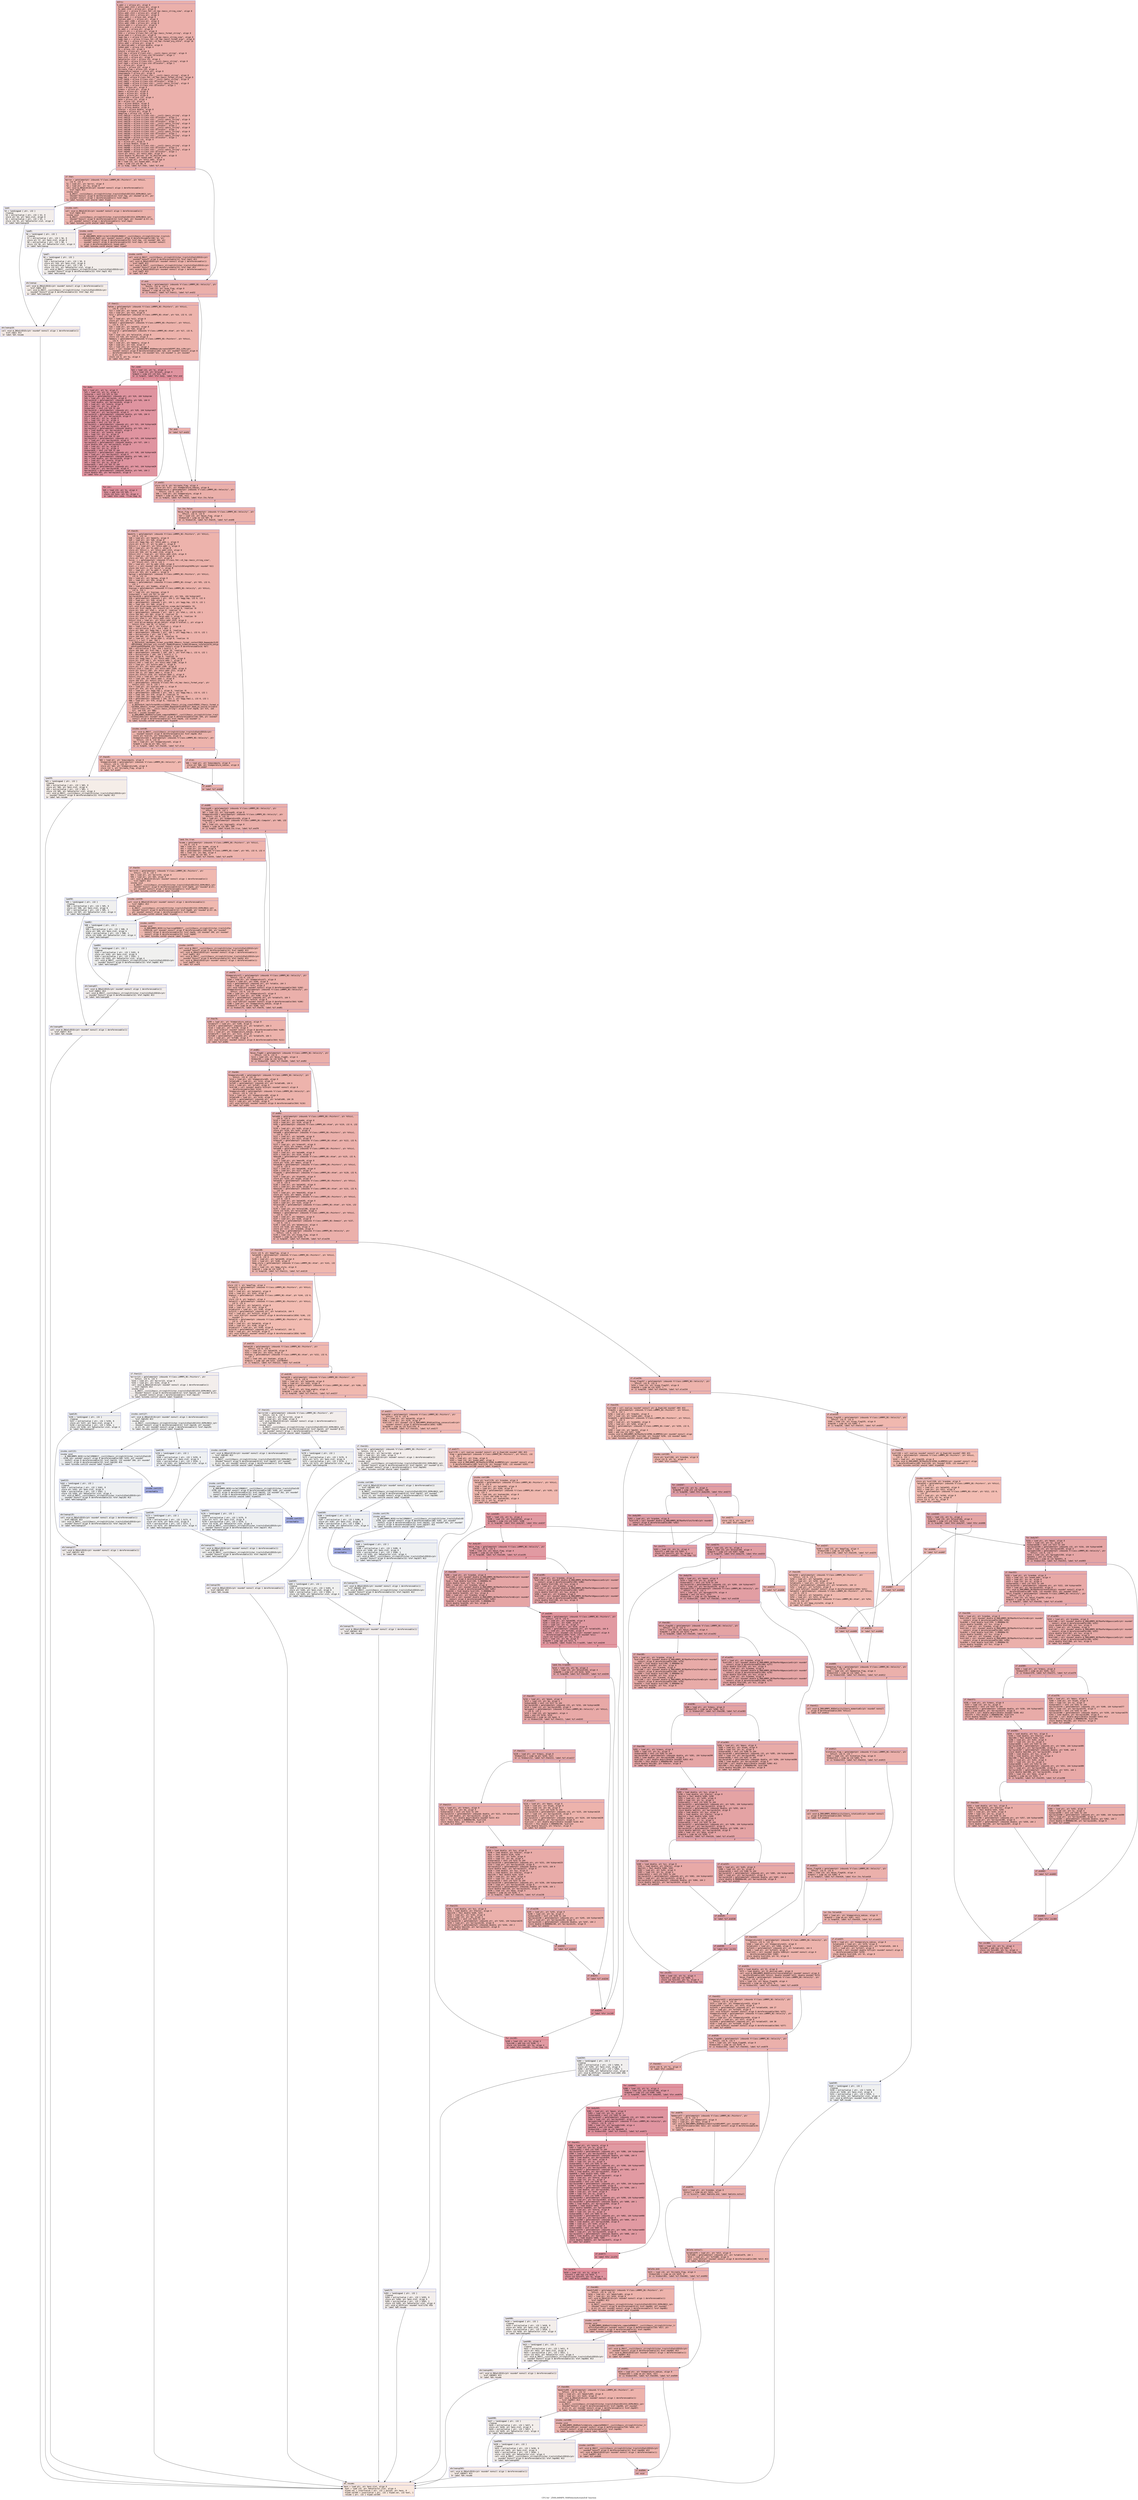 digraph "CFG for '_ZN9LAMMPS_NS8Velocity6createEdi' function" {
	label="CFG for '_ZN9LAMMPS_NS8Velocity6createEdi' function";

	Node0x5592d9474eb0 [shape=record,color="#3d50c3ff", style=filled, fillcolor="#d24b4070" fontname="Courier",label="{entry:\l|  %.addr.i = alloca ptr, align 8\l  %this.addr.i515 = alloca ptr, align 8\l  %s.addr.i516 = alloca ptr, align 8\l  %retval.i = alloca %\"class.fmt::v9_lmp::basic_string_view\", align 8\l  %this.addr.i513 = alloca ptr, align 8\l  %this.addr.i511 = alloca ptr, align 8\l  %desc.addr.i = alloca i64, align 8\l  %values.addr.i = alloca ptr, align 8\l  %this.addr.i509 = alloca ptr, align 8\l  %this.addr.i506 = alloca ptr, align 8\l  %store.addr.i = alloca ptr, align 8\l  %this.addr.i = alloca ptr, align 8\l  %s.addr.i = alloca ptr, align 8\l  %result.ptr.i = alloca ptr, align 8\l  %fmt.i = alloca %\"class.fmt::v9_lmp::basic_format_string\", align 8\l  %args.addr.i = alloca ptr, align 8\l  %agg.tmp.i = alloca %\"class.fmt::v9_lmp::basic_string_view\", align 8\l  %agg.tmp1.i = alloca %\"class.fmt::v9_lmp::basic_format_args\", align 8\l  %ref.tmp.i = alloca %\"class.fmt::v9_lmp::format_arg_store\", align 16\l  %this.addr = alloca ptr, align 8\l  %t_desired.addr = alloca double, align 8\l  %seed.addr = alloca i32, align 4\l  %i = alloca i32, align 4\l  %vhold = alloca ptr, align 8\l  %ref.tmp = alloca %\"class.std::__cxx11::basic_string\", align 8\l  %ref.tmp2 = alloca %\"class.std::allocator\", align 1\l  %exn.slot = alloca ptr, align 8\l  %ehselector.slot = alloca i32, align 4\l  %ref.tmp3 = alloca %\"class.std::__cxx11::basic_string\", align 8\l  %ref.tmp4 = alloca %\"class.std::allocator\", align 1\l  %v = alloca ptr, align 8\l  %nlocal = alloca i32, align 4\l  %tcreate_flag = alloca i32, align 4\l  %temperature_nobias = alloca ptr, align 8\l  %newcompute = alloca ptr, align 8\l  %ref.tmp36 = alloca %\"class.std::__cxx11::basic_string\", align 8\l  %agg.tmp = alloca %\"class.fmt::v9_lmp::basic_format_string\", align 8\l  %ref.tmp56 = alloca %\"class.std::__cxx11::basic_string\", align 8\l  %ref.tmp57 = alloca %\"class.std::allocator\", align 1\l  %ref.tmp60 = alloca %\"class.std::__cxx11::basic_string\", align 8\l  %ref.tmp61 = alloca %\"class.std::allocator\", align 1\l  %v93 = alloca ptr, align 8\l  %rmass = alloca ptr, align 8\l  %mass = alloca ptr, align 8\l  %type = alloca ptr, align 8\l  %mask = alloca ptr, align 8\l  %nlocal104 = alloca i32, align 4\l  %dim = alloca i32, align 4\l  %m = alloca i32, align 4\l  %vx = alloca double, align 8\l  %vy = alloca double, align 8\l  %vz = alloca double, align 8\l  %factor = alloca double, align 8\l  %random = alloca ptr, align 8\l  %mapflag = alloca i32, align 4\l  %ref.tmp124 = alloca %\"class.std::__cxx11::basic_string\", align 8\l  %ref.tmp125 = alloca %\"class.std::allocator\", align 1\l  %ref.tmp128 = alloca %\"class.std::__cxx11::basic_string\", align 8\l  %ref.tmp129 = alloca %\"class.std::allocator\", align 1\l  %ref.tmp143 = alloca %\"class.std::__cxx11::basic_string\", align 8\l  %ref.tmp144 = alloca %\"class.std::allocator\", align 1\l  %ref.tmp147 = alloca %\"class.std::__cxx11::basic_string\", align 8\l  %ref.tmp148 = alloca %\"class.std::allocator\", align 1\l  %ref.tmp163 = alloca %\"class.std::__cxx11::basic_string\", align 8\l  %ref.tmp164 = alloca %\"class.std::allocator\", align 1\l  %ref.tmp167 = alloca %\"class.std::__cxx11::basic_string\", align 8\l  %ref.tmp168 = alloca %\"class.std::allocator\", align 1\l  %natoms182 = alloca i32, align 4\l  %x = alloca ptr, align 8\l  %t = alloca double, align 8\l  %ref.tmp484 = alloca %\"class.std::__cxx11::basic_string\", align 8\l  %ref.tmp485 = alloca %\"class.std::allocator\", align 1\l  %ref.tmp496 = alloca %\"class.std::__cxx11::basic_string\", align 8\l  %ref.tmp497 = alloca %\"class.std::allocator\", align 1\l  store ptr %this, ptr %this.addr, align 8\l  store double %t_desired, ptr %t_desired.addr, align 8\l  store i32 %seed, ptr %seed.addr, align 4\l  %this1 = load ptr, ptr %this.addr, align 8\l  %0 = load i32, ptr %seed.addr, align 4\l  %cmp = icmp sle i32 %0, 0\l  br i1 %cmp, label %if.then, label %if.end\l|{<s0>T|<s1>F}}"];
	Node0x5592d9474eb0:s0 -> Node0x5592d94950e0[tooltip="entry -> if.then\nProbability 50.00%" ];
	Node0x5592d9474eb0:s1 -> Node0x5592d9495150[tooltip="entry -> if.end\nProbability 50.00%" ];
	Node0x5592d94950e0 [shape=record,color="#3d50c3ff", style=filled, fillcolor="#d8564670" fontname="Courier",label="{if.then:\l|  %error = getelementptr inbounds %\"class.LAMMPS_NS::Pointers\", ptr %this1,\l... i32 0, i32 3\l  %1 = load ptr, ptr %error, align 8\l  %2 = load ptr, ptr %1, align 8\l  call void @_ZNSaIcEC1Ev(ptr noundef nonnull align 1 dereferenceable(1)\l... %ref.tmp2) #13\l  invoke void\l... @_ZNSt7__cxx1112basic_stringIcSt11char_traitsIcESaIcEEC2IS3_EEPKcRKS3_(ptr\l... noundef nonnull align 8 dereferenceable(32) %ref.tmp, ptr noundef @.str, ptr\l... noundef nonnull align 1 dereferenceable(1) %ref.tmp2)\l          to label %invoke.cont unwind label %lpad\l}"];
	Node0x5592d94950e0 -> Node0x5592d94955d0[tooltip="if.then -> invoke.cont\nProbability 100.00%" ];
	Node0x5592d94950e0 -> Node0x5592d9495620[tooltip="if.then -> lpad\nProbability 0.00%" ];
	Node0x5592d94955d0 [shape=record,color="#3d50c3ff", style=filled, fillcolor="#d8564670" fontname="Courier",label="{invoke.cont:\l|  call void @_ZNSaIcEC1Ev(ptr noundef nonnull align 1 dereferenceable(1)\l... %ref.tmp4) #13\l  invoke void\l... @_ZNSt7__cxx1112basic_stringIcSt11char_traitsIcESaIcEEC2IS3_EEPKcRKS3_(ptr\l... noundef nonnull align 8 dereferenceable(32) %ref.tmp3, ptr noundef @.str.15,\l... ptr noundef nonnull align 1 dereferenceable(1) %ref.tmp4)\l          to label %invoke.cont6 unwind label %lpad5\l}"];
	Node0x5592d94955d0 -> Node0x5592d9495940[tooltip="invoke.cont -> invoke.cont6\nProbability 100.00%" ];
	Node0x5592d94955d0 -> Node0x5592d9495990[tooltip="invoke.cont -> lpad5\nProbability 0.00%" ];
	Node0x5592d9495940 [shape=record,color="#3d50c3ff", style=filled, fillcolor="#d8564670" fontname="Courier",label="{invoke.cont6:\l|  invoke void\l... @_ZN9LAMMPS_NS5Error3allIJRiEEEvRKNSt7__cxx1112basic_stringIcSt11char_traitsIc\l...ESaIcEEEiSA_DpOT_(ptr noundef nonnull align 8 dereferenceable(196) %2, ptr\l... noundef nonnull align 8 dereferenceable(32) %ref.tmp, i32 noundef 166, ptr\l... noundef nonnull align 8 dereferenceable(32) %ref.tmp3, ptr noundef nonnull\l... align 4 dereferenceable(4) %seed.addr)\l          to label %invoke.cont8 unwind label %lpad7\l}"];
	Node0x5592d9495940 -> Node0x5592d94958f0[tooltip="invoke.cont6 -> invoke.cont8\nProbability 100.00%" ];
	Node0x5592d9495940 -> Node0x5592d9495c60[tooltip="invoke.cont6 -> lpad7\nProbability 0.00%" ];
	Node0x5592d94958f0 [shape=record,color="#3d50c3ff", style=filled, fillcolor="#d8564670" fontname="Courier",label="{invoke.cont8:\l|  call void @_ZNSt7__cxx1112basic_stringIcSt11char_traitsIcESaIcEED1Ev(ptr\l... noundef nonnull align 8 dereferenceable(32) %ref.tmp3) #13\l  call void @_ZNSaIcED1Ev(ptr noundef nonnull align 1 dereferenceable(1)\l... %ref.tmp4) #13\l  call void @_ZNSt7__cxx1112basic_stringIcSt11char_traitsIcESaIcEED1Ev(ptr\l... noundef nonnull align 8 dereferenceable(32) %ref.tmp) #13\l  call void @_ZNSaIcED1Ev(ptr noundef nonnull align 1 dereferenceable(1)\l... %ref.tmp2) #13\l  br label %if.end\l}"];
	Node0x5592d94958f0 -> Node0x5592d9495150[tooltip="invoke.cont8 -> if.end\nProbability 100.00%" ];
	Node0x5592d9495620 [shape=record,color="#3d50c3ff", style=filled, fillcolor="#e5d8d170" fontname="Courier",label="{lpad:\l|  %3 = landingpad \{ ptr, i32 \}\l          cleanup\l  %4 = extractvalue \{ ptr, i32 \} %3, 0\l  store ptr %4, ptr %exn.slot, align 8\l  %5 = extractvalue \{ ptr, i32 \} %3, 1\l  store i32 %5, ptr %ehselector.slot, align 4\l  br label %ehcleanup10\l}"];
	Node0x5592d9495620 -> Node0x5592d9496620[tooltip="lpad -> ehcleanup10\nProbability 100.00%" ];
	Node0x5592d9495990 [shape=record,color="#3d50c3ff", style=filled, fillcolor="#e5d8d170" fontname="Courier",label="{lpad5:\l|  %6 = landingpad \{ ptr, i32 \}\l          cleanup\l  %7 = extractvalue \{ ptr, i32 \} %6, 0\l  store ptr %7, ptr %exn.slot, align 8\l  %8 = extractvalue \{ ptr, i32 \} %6, 1\l  store i32 %8, ptr %ehselector.slot, align 4\l  br label %ehcleanup\l}"];
	Node0x5592d9495990 -> Node0x5592d9496990[tooltip="lpad5 -> ehcleanup\nProbability 100.00%" ];
	Node0x5592d9495c60 [shape=record,color="#3d50c3ff", style=filled, fillcolor="#e5d8d170" fontname="Courier",label="{lpad7:\l|  %9 = landingpad \{ ptr, i32 \}\l          cleanup\l  %10 = extractvalue \{ ptr, i32 \} %9, 0\l  store ptr %10, ptr %exn.slot, align 8\l  %11 = extractvalue \{ ptr, i32 \} %9, 1\l  store i32 %11, ptr %ehselector.slot, align 4\l  call void @_ZNSt7__cxx1112basic_stringIcSt11char_traitsIcESaIcEED1Ev(ptr\l... noundef nonnull align 8 dereferenceable(32) %ref.tmp3) #13\l  br label %ehcleanup\l}"];
	Node0x5592d9495c60 -> Node0x5592d9496990[tooltip="lpad7 -> ehcleanup\nProbability 100.00%" ];
	Node0x5592d9496990 [shape=record,color="#3d50c3ff", style=filled, fillcolor="#e8d6cc70" fontname="Courier",label="{ehcleanup:\l|  call void @_ZNSaIcED1Ev(ptr noundef nonnull align 1 dereferenceable(1)\l... %ref.tmp4) #13\l  call void @_ZNSt7__cxx1112basic_stringIcSt11char_traitsIcESaIcEED1Ev(ptr\l... noundef nonnull align 8 dereferenceable(32) %ref.tmp) #13\l  br label %ehcleanup10\l}"];
	Node0x5592d9496990 -> Node0x5592d9496620[tooltip="ehcleanup -> ehcleanup10\nProbability 100.00%" ];
	Node0x5592d9496620 [shape=record,color="#3d50c3ff", style=filled, fillcolor="#ead5c970" fontname="Courier",label="{ehcleanup10:\l|  call void @_ZNSaIcED1Ev(ptr noundef nonnull align 1 dereferenceable(1)\l... %ref.tmp2) #13\l  br label %eh.resume\l}"];
	Node0x5592d9496620 -> Node0x5592d94972a0[tooltip="ehcleanup10 -> eh.resume\nProbability 100.00%" ];
	Node0x5592d9495150 [shape=record,color="#3d50c3ff", style=filled, fillcolor="#d24b4070" fontname="Courier",label="{if.end:\l|  %sum_flag = getelementptr inbounds %\"class.LAMMPS_NS::Velocity\", ptr\l... %this1, i32 0, i32 5\l  %12 = load i32, ptr %sum_flag, align 8\l  %tobool = icmp ne i32 %12, 0\l  br i1 %tobool, label %if.then11, label %if.end32\l|{<s0>T|<s1>F}}"];
	Node0x5592d9495150:s0 -> Node0x5592d9497560[tooltip="if.end -> if.then11\nProbability 62.50%" ];
	Node0x5592d9495150:s1 -> Node0x5592d94975e0[tooltip="if.end -> if.end32\nProbability 37.50%" ];
	Node0x5592d9497560 [shape=record,color="#3d50c3ff", style=filled, fillcolor="#d6524470" fontname="Courier",label="{if.then11:\l|  %atom = getelementptr inbounds %\"class.LAMMPS_NS::Pointers\", ptr %this1,\l... i32 0, i32 6\l  %13 = load ptr, ptr %atom, align 8\l  %14 = load ptr, ptr %13, align 8\l  %v12 = getelementptr inbounds %\"class.LAMMPS_NS::Atom\", ptr %14, i32 0, i32\l... 38\l  %15 = load ptr, ptr %v12, align 8\l  store ptr %15, ptr %v, align 8\l  %atom13 = getelementptr inbounds %\"class.LAMMPS_NS::Pointers\", ptr %this1,\l... i32 0, i32 6\l  %16 = load ptr, ptr %atom13, align 8\l  %17 = load ptr, ptr %16, align 8\l  %nlocal14 = getelementptr inbounds %\"class.LAMMPS_NS::Atom\", ptr %17, i32 0,\l... i32 4\l  %18 = load i32, ptr %nlocal14, align 8\l  store i32 %18, ptr %nlocal, align 4\l  %memory = getelementptr inbounds %\"class.LAMMPS_NS::Pointers\", ptr %this1,\l... i32 0, i32 2\l  %19 = load ptr, ptr %memory, align 8\l  %20 = load ptr, ptr %19, align 8\l  %21 = load i32, ptr %nlocal, align 4\l  %call = call noundef ptr @_ZN9LAMMPS_NS6Memory6createIdEEPPT_RS4_iiPKc(ptr\l... noundef nonnull align 8 dereferenceable(184) %20, ptr noundef nonnull align 8\l... dereferenceable(8) %vhold, i32 noundef %21, i32 noundef 3, ptr noundef\l... @.str.16)\l  store i32 0, ptr %i, align 4\l  br label %for.cond\l}"];
	Node0x5592d9497560 -> Node0x5592d9498a70[tooltip="if.then11 -> for.cond\nProbability 100.00%" ];
	Node0x5592d9498a70 [shape=record,color="#b70d28ff", style=filled, fillcolor="#b70d2870" fontname="Courier",label="{for.cond:\l|  %22 = load i32, ptr %i, align 4\l  %23 = load i32, ptr %nlocal, align 4\l  %cmp15 = icmp slt i32 %22, %23\l  br i1 %cmp15, label %for.body, label %for.end\l|{<s0>T|<s1>F}}"];
	Node0x5592d9498a70:s0 -> Node0x5592d9498d20[tooltip="for.cond -> for.body\nProbability 96.88%" ];
	Node0x5592d9498a70:s1 -> Node0x5592d9498da0[tooltip="for.cond -> for.end\nProbability 3.12%" ];
	Node0x5592d9498d20 [shape=record,color="#b70d28ff", style=filled, fillcolor="#b70d2870" fontname="Courier",label="{for.body:\l|  %24 = load ptr, ptr %v, align 8\l  %25 = load i32, ptr %i, align 4\l  %idxprom = sext i32 %25 to i64\l  %arrayidx = getelementptr inbounds ptr, ptr %24, i64 %idxprom\l  %26 = load ptr, ptr %arrayidx, align 8\l  %arrayidx16 = getelementptr inbounds double, ptr %26, i64 0\l  %27 = load double, ptr %arrayidx16, align 8\l  %28 = load ptr, ptr %vhold, align 8\l  %29 = load i32, ptr %i, align 4\l  %idxprom17 = sext i32 %29 to i64\l  %arrayidx18 = getelementptr inbounds ptr, ptr %28, i64 %idxprom17\l  %30 = load ptr, ptr %arrayidx18, align 8\l  %arrayidx19 = getelementptr inbounds double, ptr %30, i64 0\l  store double %27, ptr %arrayidx19, align 8\l  %31 = load ptr, ptr %v, align 8\l  %32 = load i32, ptr %i, align 4\l  %idxprom20 = sext i32 %32 to i64\l  %arrayidx21 = getelementptr inbounds ptr, ptr %31, i64 %idxprom20\l  %33 = load ptr, ptr %arrayidx21, align 8\l  %arrayidx22 = getelementptr inbounds double, ptr %33, i64 1\l  %34 = load double, ptr %arrayidx22, align 8\l  %35 = load ptr, ptr %vhold, align 8\l  %36 = load i32, ptr %i, align 4\l  %idxprom23 = sext i32 %36 to i64\l  %arrayidx24 = getelementptr inbounds ptr, ptr %35, i64 %idxprom23\l  %37 = load ptr, ptr %arrayidx24, align 8\l  %arrayidx25 = getelementptr inbounds double, ptr %37, i64 1\l  store double %34, ptr %arrayidx25, align 8\l  %38 = load ptr, ptr %v, align 8\l  %39 = load i32, ptr %i, align 4\l  %idxprom26 = sext i32 %39 to i64\l  %arrayidx27 = getelementptr inbounds ptr, ptr %38, i64 %idxprom26\l  %40 = load ptr, ptr %arrayidx27, align 8\l  %arrayidx28 = getelementptr inbounds double, ptr %40, i64 2\l  %41 = load double, ptr %arrayidx28, align 8\l  %42 = load ptr, ptr %vhold, align 8\l  %43 = load i32, ptr %i, align 4\l  %idxprom29 = sext i32 %43 to i64\l  %arrayidx30 = getelementptr inbounds ptr, ptr %42, i64 %idxprom29\l  %44 = load ptr, ptr %arrayidx30, align 8\l  %arrayidx31 = getelementptr inbounds double, ptr %44, i64 2\l  store double %41, ptr %arrayidx31, align 8\l  br label %for.inc\l}"];
	Node0x5592d9498d20 -> Node0x5592d949a8f0[tooltip="for.body -> for.inc\nProbability 100.00%" ];
	Node0x5592d949a8f0 [shape=record,color="#b70d28ff", style=filled, fillcolor="#b70d2870" fontname="Courier",label="{for.inc:\l|  %45 = load i32, ptr %i, align 4\l  %inc = add nsw i32 %45, 1\l  store i32 %inc, ptr %i, align 4\l  br label %for.cond, !llvm.loop !6\l}"];
	Node0x5592d949a8f0 -> Node0x5592d9498a70[tooltip="for.inc -> for.cond\nProbability 100.00%" ];
	Node0x5592d9498da0 [shape=record,color="#3d50c3ff", style=filled, fillcolor="#d6524470" fontname="Courier",label="{for.end:\l|  br label %if.end32\l}"];
	Node0x5592d9498da0 -> Node0x5592d94975e0[tooltip="for.end -> if.end32\nProbability 100.00%" ];
	Node0x5592d94975e0 [shape=record,color="#3d50c3ff", style=filled, fillcolor="#d24b4070" fontname="Courier",label="{if.end32:\l|  store i32 0, ptr %tcreate_flag, align 4\l  store ptr null, ptr %temperature_nobias, align 8\l  %temperature = getelementptr inbounds %\"class.LAMMPS_NS::Velocity\", ptr\l... %this1, i32 0, i32 15\l  %46 = load ptr, ptr %temperature, align 8\l  %cmp33 = icmp eq ptr %46, null\l  br i1 %cmp33, label %if.then35, label %lor.lhs.false\l|{<s0>T|<s1>F}}"];
	Node0x5592d94975e0:s0 -> Node0x5592d949b120[tooltip="if.end32 -> if.then35\nProbability 37.50%" ];
	Node0x5592d94975e0:s1 -> Node0x5592d949b170[tooltip="if.end32 -> lor.lhs.false\nProbability 62.50%" ];
	Node0x5592d949b170 [shape=record,color="#3d50c3ff", style=filled, fillcolor="#d6524470" fontname="Courier",label="{lor.lhs.false:\l|  %bias_flag = getelementptr inbounds %\"class.LAMMPS_NS::Velocity\", ptr\l... %this1, i32 0, i32 8\l  %47 = load i32, ptr %bias_flag, align 4\l  %tobool34 = icmp ne i32 %47, 0\l  br i1 %tobool34, label %if.then35, label %if.end48\l|{<s0>T|<s1>F}}"];
	Node0x5592d949b170:s0 -> Node0x5592d949b120[tooltip="lor.lhs.false -> if.then35\nProbability 62.50%" ];
	Node0x5592d949b170:s1 -> Node0x5592d949bce0[tooltip="lor.lhs.false -> if.end48\nProbability 37.50%" ];
	Node0x5592d949b120 [shape=record,color="#3d50c3ff", style=filled, fillcolor="#d6524470" fontname="Courier",label="{if.then35:\l|  %modify = getelementptr inbounds %\"class.LAMMPS_NS::Pointers\", ptr %this1,\l... i32 0, i32 12\l  %48 = load ptr, ptr %modify, align 8\l  %49 = load ptr, ptr %48, align 8\l  store ptr %agg.tmp, ptr %this.addr.i, align 8\l  store ptr @.str.17, ptr %s.addr.i, align 8\l  %this1.i = load ptr, ptr %this.addr.i, align 8\l  %50 = load ptr, ptr %s.addr.i, align 8\l  store ptr %this1.i, ptr %this.addr.i515, align 8\l  store ptr %50, ptr %s.addr.i516, align 8\l  %this1.i517 = load ptr, ptr %this.addr.i515, align 8\l  %51 = load ptr, ptr %s.addr.i516, align 8\l  store ptr %51, ptr %this1.i517, align 8\l  %size_.i = getelementptr inbounds %\"class.fmt::v9_lmp::basic_string_view\",\l... ptr %this1.i517, i32 0, i32 1\l  %52 = load ptr, ptr %s.addr.i516, align 8\l  %call.i = call noundef i64 @_ZNSt11char_traitsIcE6lengthEPKc(ptr noundef %52)\l  store i64 %call.i, ptr %size_.i, align 8\l  %53 = load ptr, ptr %s.addr.i, align 8\l  store ptr %53, ptr %.addr.i, align 8\l  %group = getelementptr inbounds %\"class.LAMMPS_NS::Pointers\", ptr %this1,\l... i32 0, i32 13\l  %54 = load ptr, ptr %group, align 8\l  %55 = load ptr, ptr %54, align 8\l  %names = getelementptr inbounds %\"class.LAMMPS_NS::Group\", ptr %55, i32 0,\l... i32 3\l  %56 = load ptr, ptr %names, align 8\l  %igroup = getelementptr inbounds %\"class.LAMMPS_NS::Velocity\", ptr %this1,\l... i32 0, i32 1\l  %57 = load i32, ptr %igroup, align 8\l  %idxprom37 = sext i32 %57 to i64\l  %arrayidx38 = getelementptr inbounds ptr, ptr %56, i64 %idxprom37\l  %58 = getelementptr inbounds \{ ptr, i64 \}, ptr %agg.tmp, i32 0, i32 0\l  %59 = load ptr, ptr %58, align 8\l  %60 = getelementptr inbounds \{ ptr, i64 \}, ptr %agg.tmp, i32 0, i32 1\l  %61 = load i64, ptr %60, align 8\l  call void @llvm.experimental.noalias.scope.decl(metadata !9)\l  store ptr %ref.tmp36, ptr %result.ptr.i, align 8, !noalias !8\l  store ptr %59, ptr %fmt.i, align 8, !noalias !8\l  %62 = getelementptr inbounds \{ ptr, i64 \}, ptr %fmt.i, i32 0, i32 1\l  store i64 %61, ptr %62, align 8, !noalias !8\l  store ptr %arrayidx38, ptr %args.addr.i, align 8, !noalias !8\l  store ptr %fmt.i, ptr %this.addr.i513, align 8\l  %this1.i514 = load ptr, ptr %this.addr.i513, align 8\l  call void @llvm.memcpy.p0.p0.i64(ptr align 8 %retval.i, ptr align 8\l... %this1.i514, i64 16, i1 false)\l  %63 = load \{ ptr, i64 \}, ptr %retval.i, align 8\l  %64 = extractvalue \{ ptr, i64 \} %63, 0\l  store ptr %64, ptr %agg.tmp.i, align 8, !noalias !8\l  %65 = getelementptr inbounds \{ ptr, i64 \}, ptr %agg.tmp.i, i32 0, i32 1\l  %66 = extractvalue \{ ptr, i64 \} %63, 1\l  store i64 %66, ptr %65, align 8, !noalias !8\l  %67 = load ptr, ptr %args.addr.i, align 8, !noalias !8\l  %call2.i = call \{ i64, i64 \}\l... @_ZN3fmt6v9_lmp16make_format_argsINS0_20basic_format_contextINS0_8appenderEcEE\l...JRPcEEENS0_16format_arg_storeIT_JDpNSt9remove_cvINSt16remove_referenceIT0_E4typ\l...eEE4typeEEEEDpOSB_(ptr noundef nonnull align 8 dereferenceable(8) %67)\l  %68 = extractvalue \{ i64, i64 \} %call2.i, 0\l  store i64 %68, ptr %ref.tmp.i, align 16, !noalias !8\l  %69 = getelementptr inbounds \{ i64, i64 \}, ptr %ref.tmp.i, i32 0, i32 1\l  %70 = extractvalue \{ i64, i64 \} %call2.i, 1\l  store i64 %70, ptr %69, align 8, !noalias !8\l  store ptr %agg.tmp1.i, ptr %this.addr.i506, align 8\l  store ptr %ref.tmp.i, ptr %store.addr.i, align 8\l  %this1.i507 = load ptr, ptr %this.addr.i506, align 8\l  %71 = load ptr, ptr %store.addr.i, align 8\l  store ptr %71, ptr %this.addr.i509, align 8\l  %this1.i510 = load ptr, ptr %this.addr.i509, align 8\l  store ptr %this1.i507, ptr %this.addr.i511, align 8\l  store i64 12, ptr %desc.addr.i, align 8\l  store ptr %this1.i510, ptr %values.addr.i, align 8\l  %this1.i512 = load ptr, ptr %this.addr.i511, align 8\l  %72 = load i64, ptr %desc.addr.i, align 8\l  store i64 %72, ptr %this1.i512, align 8\l  %73 = getelementptr inbounds %\"class.fmt::v9_lmp::basic_format_args\", ptr\l... %this1.i512, i32 0, i32 1\l  %74 = load ptr, ptr %values.addr.i, align 8\l  store ptr %74, ptr %73, align 8\l  %75 = load ptr, ptr %agg.tmp.i, align 8, !noalias !8\l  %76 = getelementptr inbounds \{ ptr, i64 \}, ptr %agg.tmp.i, i32 0, i32 1\l  %77 = load i64, ptr %76, align 8, !noalias !8\l  %78 = load i64, ptr %agg.tmp1.i, align 8, !noalias !8\l  %79 = getelementptr inbounds \{ i64, ptr \}, ptr %agg.tmp1.i, i32 0, i32 1\l  %80 = load ptr, ptr %79, align 8, !noalias !8\l  call void\l... @_ZN3fmt6v9_lmp7vformatB5cxx11ENS0_17basic_string_viewIcEENS0_17basic_format_a\l...rgsINS0_20basic_format_contextINS0_8appenderEcEEEE(ptr dead_on_unwind writable\l... sret(%\"class.std::__cxx11::basic_string\") align 8 %ref.tmp36, ptr %75, i64\l... %77, i64 %78, ptr %80)\l  %call41 = invoke noundef ptr\l... @_ZN9LAMMPS_NS6Modify11add_computeERKNSt7__cxx1112basic_stringIcSt11char_trait\l...sIcESaIcEEEi(ptr noundef nonnull align 8 dereferenceable(720) %49, ptr noundef\l... nonnull align 8 dereferenceable(32) %ref.tmp36, i32 noundef 1)\l          to label %invoke.cont40 unwind label %lpad39\l}"];
	Node0x5592d949b120 -> Node0x5592d949fc20[tooltip="if.then35 -> invoke.cont40\nProbability 100.00%" ];
	Node0x5592d949b120 -> Node0x5592d949fcd0[tooltip="if.then35 -> lpad39\nProbability 0.00%" ];
	Node0x5592d949fc20 [shape=record,color="#3d50c3ff", style=filled, fillcolor="#d6524470" fontname="Courier",label="{invoke.cont40:\l|  call void @_ZNSt7__cxx1112basic_stringIcSt11char_traitsIcESaIcEED1Ev(ptr\l... noundef nonnull align 8 dereferenceable(32) %ref.tmp36) #13\l  store ptr %call41, ptr %newcompute, align 8\l  %temperature43 = getelementptr inbounds %\"class.LAMMPS_NS::Velocity\", ptr\l... %this1, i32 0, i32 15\l  %81 = load ptr, ptr %temperature43, align 8\l  %cmp44 = icmp eq ptr %81, null\l  br i1 %cmp44, label %if.then45, label %if.else\l|{<s0>T|<s1>F}}"];
	Node0x5592d949fc20:s0 -> Node0x5592d94a0090[tooltip="invoke.cont40 -> if.then45\nProbability 37.50%" ];
	Node0x5592d949fc20:s1 -> Node0x5592d94a0400[tooltip="invoke.cont40 -> if.else\nProbability 62.50%" ];
	Node0x5592d94a0090 [shape=record,color="#3d50c3ff", style=filled, fillcolor="#dc5d4a70" fontname="Courier",label="{if.then45:\l|  %82 = load ptr, ptr %newcompute, align 8\l  %temperature46 = getelementptr inbounds %\"class.LAMMPS_NS::Velocity\", ptr\l... %this1, i32 0, i32 15\l  store ptr %82, ptr %temperature46, align 8\l  store i32 1, ptr %tcreate_flag, align 4\l  br label %if.end47\l}"];
	Node0x5592d94a0090 -> Node0x5592d94a0830[tooltip="if.then45 -> if.end47\nProbability 100.00%" ];
	Node0x5592d949fcd0 [shape=record,color="#3d50c3ff", style=filled, fillcolor="#e8d6cc70" fontname="Courier",label="{lpad39:\l|  %83 = landingpad \{ ptr, i32 \}\l          cleanup\l  %84 = extractvalue \{ ptr, i32 \} %83, 0\l  store ptr %84, ptr %exn.slot, align 8\l  %85 = extractvalue \{ ptr, i32 \} %83, 1\l  store i32 %85, ptr %ehselector.slot, align 4\l  call void @_ZNSt7__cxx1112basic_stringIcSt11char_traitsIcESaIcEED1Ev(ptr\l... noundef nonnull align 8 dereferenceable(32) %ref.tmp36) #13\l  br label %eh.resume\l}"];
	Node0x5592d949fcd0 -> Node0x5592d94972a0[tooltip="lpad39 -> eh.resume\nProbability 100.00%" ];
	Node0x5592d94a0400 [shape=record,color="#3d50c3ff", style=filled, fillcolor="#d8564670" fontname="Courier",label="{if.else:\l|  %86 = load ptr, ptr %newcompute, align 8\l  store ptr %86, ptr %temperature_nobias, align 8\l  br label %if.end47\l}"];
	Node0x5592d94a0400 -> Node0x5592d94a0830[tooltip="if.else -> if.end47\nProbability 100.00%" ];
	Node0x5592d94a0830 [shape=record,color="#3d50c3ff", style=filled, fillcolor="#d6524470" fontname="Courier",label="{if.end47:\l|  br label %if.end48\l}"];
	Node0x5592d94a0830 -> Node0x5592d949bce0[tooltip="if.end47 -> if.end48\nProbability 100.00%" ];
	Node0x5592d949bce0 [shape=record,color="#3d50c3ff", style=filled, fillcolor="#d24b4070" fontname="Courier",label="{if.end48:\l|  %igroup49 = getelementptr inbounds %\"class.LAMMPS_NS::Velocity\", ptr\l... %this1, i32 0, i32 1\l  %87 = load i32, ptr %igroup49, align 8\l  %temperature50 = getelementptr inbounds %\"class.LAMMPS_NS::Velocity\", ptr\l... %this1, i32 0, i32 15\l  %88 = load ptr, ptr %temperature50, align 8\l  %igroup51 = getelementptr inbounds %\"class.LAMMPS_NS::Compute\", ptr %88, i32\l... 0, i32 3\l  %89 = load i32, ptr %igroup51, align 8\l  %cmp52 = icmp ne i32 %87, %89\l  br i1 %cmp52, label %land.lhs.true, label %if.end70\l|{<s0>T|<s1>F}}"];
	Node0x5592d949bce0:s0 -> Node0x5592d94a0b60[tooltip="if.end48 -> land.lhs.true\nProbability 50.00%" ];
	Node0x5592d949bce0:s1 -> Node0x5592d94a1430[tooltip="if.end48 -> if.end70\nProbability 50.00%" ];
	Node0x5592d94a0b60 [shape=record,color="#3d50c3ff", style=filled, fillcolor="#d8564670" fontname="Courier",label="{land.lhs.true:\l|  %comm = getelementptr inbounds %\"class.LAMMPS_NS::Pointers\", ptr %this1,\l... i32 0, i32 9\l  %90 = load ptr, ptr %comm, align 8\l  %91 = load ptr, ptr %90, align 8\l  %me = getelementptr inbounds %\"class.LAMMPS_NS::Comm\", ptr %91, i32 0, i32 4\l  %92 = load i32, ptr %me, align 4\l  %cmp53 = icmp eq i32 %92, 0\l  br i1 %cmp53, label %if.then54, label %if.end70\l|{<s0>T|<s1>F}}"];
	Node0x5592d94a0b60:s0 -> Node0x5592d94a1950[tooltip="land.lhs.true -> if.then54\nProbability 37.50%" ];
	Node0x5592d94a0b60:s1 -> Node0x5592d94a1430[tooltip="land.lhs.true -> if.end70\nProbability 62.50%" ];
	Node0x5592d94a1950 [shape=record,color="#3d50c3ff", style=filled, fillcolor="#de614d70" fontname="Courier",label="{if.then54:\l|  %error55 = getelementptr inbounds %\"class.LAMMPS_NS::Pointers\", ptr\l... %this1, i32 0, i32 3\l  %93 = load ptr, ptr %error55, align 8\l  %94 = load ptr, ptr %93, align 8\l  call void @_ZNSaIcEC1Ev(ptr noundef nonnull align 1 dereferenceable(1)\l... %ref.tmp57) #13\l  invoke void\l... @_ZNSt7__cxx1112basic_stringIcSt11char_traitsIcESaIcEEC2IS3_EEPKcRKS3_(ptr\l... noundef nonnull align 8 dereferenceable(32) %ref.tmp56, ptr noundef @.str,\l... ptr noundef nonnull align 1 dereferenceable(1) %ref.tmp57)\l          to label %invoke.cont59 unwind label %lpad58\l}"];
	Node0x5592d94a1950 -> Node0x5592d94a1de0[tooltip="if.then54 -> invoke.cont59\nProbability 100.00%" ];
	Node0x5592d94a1950 -> Node0x5592d94a1e60[tooltip="if.then54 -> lpad58\nProbability 0.00%" ];
	Node0x5592d94a1de0 [shape=record,color="#3d50c3ff", style=filled, fillcolor="#de614d70" fontname="Courier",label="{invoke.cont59:\l|  call void @_ZNSaIcEC1Ev(ptr noundef nonnull align 1 dereferenceable(1)\l... %ref.tmp61) #13\l  invoke void\l... @_ZNSt7__cxx1112basic_stringIcSt11char_traitsIcESaIcEEC2IS3_EEPKcRKS3_(ptr\l... noundef nonnull align 8 dereferenceable(32) %ref.tmp60, ptr noundef @.str.18,\l... ptr noundef nonnull align 1 dereferenceable(1) %ref.tmp61)\l          to label %invoke.cont63 unwind label %lpad62\l}"];
	Node0x5592d94a1de0 -> Node0x5592d94a2180[tooltip="invoke.cont59 -> invoke.cont63\nProbability 100.00%" ];
	Node0x5592d94a1de0 -> Node0x5592d94a21d0[tooltip="invoke.cont59 -> lpad62\nProbability 0.00%" ];
	Node0x5592d94a2180 [shape=record,color="#3d50c3ff", style=filled, fillcolor="#de614d70" fontname="Courier",label="{invoke.cont63:\l|  invoke void\l... @_ZN9LAMMPS_NS5Error7warningERKNSt7__cxx1112basic_stringIcSt11char_traitsIcESa\l...IcEEEiS8_(ptr noundef nonnull align 8 dereferenceable(196) %94, ptr noundef\l... nonnull align 8 dereferenceable(32) %ref.tmp56, i32 noundef 199, ptr noundef\l... nonnull align 8 dereferenceable(32) %ref.tmp60)\l          to label %invoke.cont65 unwind label %lpad64\l}"];
	Node0x5592d94a2180 -> Node0x5592d94a2130[tooltip="invoke.cont63 -> invoke.cont65\nProbability 100.00%" ];
	Node0x5592d94a2180 -> Node0x5592d94a24f0[tooltip="invoke.cont63 -> lpad64\nProbability 0.00%" ];
	Node0x5592d94a2130 [shape=record,color="#3d50c3ff", style=filled, fillcolor="#de614d70" fontname="Courier",label="{invoke.cont65:\l|  call void @_ZNSt7__cxx1112basic_stringIcSt11char_traitsIcESaIcEED1Ev(ptr\l... noundef nonnull align 8 dereferenceable(32) %ref.tmp60) #13\l  call void @_ZNSaIcED1Ev(ptr noundef nonnull align 1 dereferenceable(1)\l... %ref.tmp61) #13\l  call void @_ZNSt7__cxx1112basic_stringIcSt11char_traitsIcESaIcEED1Ev(ptr\l... noundef nonnull align 8 dereferenceable(32) %ref.tmp56) #13\l  call void @_ZNSaIcED1Ev(ptr noundef nonnull align 1 dereferenceable(1)\l... %ref.tmp57) #13\l  br label %if.end70\l}"];
	Node0x5592d94a2130 -> Node0x5592d94a1430[tooltip="invoke.cont65 -> if.end70\nProbability 100.00%" ];
	Node0x5592d94a1e60 [shape=record,color="#3d50c3ff", style=filled, fillcolor="#dedcdb70" fontname="Courier",label="{lpad58:\l|  %95 = landingpad \{ ptr, i32 \}\l          cleanup\l  %96 = extractvalue \{ ptr, i32 \} %95, 0\l  store ptr %96, ptr %exn.slot, align 8\l  %97 = extractvalue \{ ptr, i32 \} %95, 1\l  store i32 %97, ptr %ehselector.slot, align 4\l  br label %ehcleanup69\l}"];
	Node0x5592d94a1e60 -> Node0x5592d949b670[tooltip="lpad58 -> ehcleanup69\nProbability 100.00%" ];
	Node0x5592d94a21d0 [shape=record,color="#3d50c3ff", style=filled, fillcolor="#dedcdb70" fontname="Courier",label="{lpad62:\l|  %98 = landingpad \{ ptr, i32 \}\l          cleanup\l  %99 = extractvalue \{ ptr, i32 \} %98, 0\l  store ptr %99, ptr %exn.slot, align 8\l  %100 = extractvalue \{ ptr, i32 \} %98, 1\l  store i32 %100, ptr %ehselector.slot, align 4\l  br label %ehcleanup67\l}"];
	Node0x5592d94a21d0 -> Node0x5592d949b9e0[tooltip="lpad62 -> ehcleanup67\nProbability 100.00%" ];
	Node0x5592d94a24f0 [shape=record,color="#3d50c3ff", style=filled, fillcolor="#dedcdb70" fontname="Courier",label="{lpad64:\l|  %101 = landingpad \{ ptr, i32 \}\l          cleanup\l  %102 = extractvalue \{ ptr, i32 \} %101, 0\l  store ptr %102, ptr %exn.slot, align 8\l  %103 = extractvalue \{ ptr, i32 \} %101, 1\l  store i32 %103, ptr %ehselector.slot, align 4\l  call void @_ZNSt7__cxx1112basic_stringIcSt11char_traitsIcESaIcEED1Ev(ptr\l... noundef nonnull align 8 dereferenceable(32) %ref.tmp60) #13\l  br label %ehcleanup67\l}"];
	Node0x5592d94a24f0 -> Node0x5592d949b9e0[tooltip="lpad64 -> ehcleanup67\nProbability 100.00%" ];
	Node0x5592d949b9e0 [shape=record,color="#3d50c3ff", style=filled, fillcolor="#e3d9d370" fontname="Courier",label="{ehcleanup67:\l|  call void @_ZNSaIcED1Ev(ptr noundef nonnull align 1 dereferenceable(1)\l... %ref.tmp61) #13\l  call void @_ZNSt7__cxx1112basic_stringIcSt11char_traitsIcESaIcEED1Ev(ptr\l... noundef nonnull align 8 dereferenceable(32) %ref.tmp56) #13\l  br label %ehcleanup69\l}"];
	Node0x5592d949b9e0 -> Node0x5592d949b670[tooltip="ehcleanup67 -> ehcleanup69\nProbability 100.00%" ];
	Node0x5592d949b670 [shape=record,color="#3d50c3ff", style=filled, fillcolor="#e5d8d170" fontname="Courier",label="{ehcleanup69:\l|  call void @_ZNSaIcED1Ev(ptr noundef nonnull align 1 dereferenceable(1)\l... %ref.tmp57) #13\l  br label %eh.resume\l}"];
	Node0x5592d949b670 -> Node0x5592d94972a0[tooltip="ehcleanup69 -> eh.resume\nProbability 100.00%" ];
	Node0x5592d94a1430 [shape=record,color="#3d50c3ff", style=filled, fillcolor="#d24b4070" fontname="Courier",label="{if.end70:\l|  %temperature71 = getelementptr inbounds %\"class.LAMMPS_NS::Velocity\", ptr\l... %this1, i32 0, i32 15\l  %104 = load ptr, ptr %temperature71, align 8\l  %vtable = load ptr, ptr %104, align 8\l  %vfn = getelementptr inbounds ptr, ptr %vtable, i64 3\l  %105 = load ptr, ptr %vfn, align 8\l  call void %105(ptr noundef nonnull align 8 dereferenceable(564) %104)\l  %temperature72 = getelementptr inbounds %\"class.LAMMPS_NS::Velocity\", ptr\l... %this1, i32 0, i32 15\l  %106 = load ptr, ptr %temperature72, align 8\l  %vtable73 = load ptr, ptr %106, align 8\l  %vfn74 = getelementptr inbounds ptr, ptr %vtable73, i64 5\l  %107 = load ptr, ptr %vfn74, align 8\l  call void %107(ptr noundef nonnull align 8 dereferenceable(564) %106)\l  %108 = load ptr, ptr %temperature_nobias, align 8\l  %tobool75 = icmp ne ptr %108, null\l  br i1 %tobool75, label %if.then76, label %if.end81\l|{<s0>T|<s1>F}}"];
	Node0x5592d94a1430:s0 -> Node0x5592d94a4d30[tooltip="if.end70 -> if.then76\nProbability 62.50%" ];
	Node0x5592d94a1430:s1 -> Node0x5592d94a4d80[tooltip="if.end70 -> if.end81\nProbability 37.50%" ];
	Node0x5592d94a4d30 [shape=record,color="#3d50c3ff", style=filled, fillcolor="#d6524470" fontname="Courier",label="{if.then76:\l|  %109 = load ptr, ptr %temperature_nobias, align 8\l  %vtable77 = load ptr, ptr %109, align 8\l  %vfn78 = getelementptr inbounds ptr, ptr %vtable77, i64 3\l  %110 = load ptr, ptr %vfn78, align 8\l  call void %110(ptr noundef nonnull align 8 dereferenceable(564) %109)\l  %111 = load ptr, ptr %temperature_nobias, align 8\l  %vtable79 = load ptr, ptr %111, align 8\l  %vfn80 = getelementptr inbounds ptr, ptr %vtable79, i64 5\l  %112 = load ptr, ptr %vfn80, align 8\l  call void %112(ptr noundef nonnull align 8 dereferenceable(564) %111)\l  br label %if.end81\l}"];
	Node0x5592d94a4d30 -> Node0x5592d94a4d80[tooltip="if.then76 -> if.end81\nProbability 100.00%" ];
	Node0x5592d94a4d80 [shape=record,color="#3d50c3ff", style=filled, fillcolor="#d24b4070" fontname="Courier",label="{if.end81:\l|  %bias_flag82 = getelementptr inbounds %\"class.LAMMPS_NS::Velocity\", ptr\l... %this1, i32 0, i32 8\l  %113 = load i32, ptr %bias_flag82, align 4\l  %tobool83 = icmp ne i32 %113, 0\l  br i1 %tobool83, label %if.then84, label %if.end92\l|{<s0>T|<s1>F}}"];
	Node0x5592d94a4d80:s0 -> Node0x5592d94a5810[tooltip="if.end81 -> if.then84\nProbability 62.50%" ];
	Node0x5592d94a4d80:s1 -> Node0x5592d94a5890[tooltip="if.end81 -> if.end92\nProbability 37.50%" ];
	Node0x5592d94a5810 [shape=record,color="#3d50c3ff", style=filled, fillcolor="#d6524470" fontname="Courier",label="{if.then84:\l|  %temperature85 = getelementptr inbounds %\"class.LAMMPS_NS::Velocity\", ptr\l... %this1, i32 0, i32 15\l  %114 = load ptr, ptr %temperature85, align 8\l  %vtable86 = load ptr, ptr %114, align 8\l  %vfn87 = getelementptr inbounds ptr, ptr %vtable86, i64 6\l  %115 = load ptr, ptr %vfn87, align 8\l  %call88 = call noundef double %115(ptr noundef nonnull align 8\l... dereferenceable(564) %114)\l  %temperature89 = getelementptr inbounds %\"class.LAMMPS_NS::Velocity\", ptr\l... %this1, i32 0, i32 15\l  %116 = load ptr, ptr %temperature89, align 8\l  %vtable90 = load ptr, ptr %116, align 8\l  %vfn91 = getelementptr inbounds ptr, ptr %vtable90, i64 26\l  %117 = load ptr, ptr %vfn91, align 8\l  call void %117(ptr noundef nonnull align 8 dereferenceable(564) %116)\l  br label %if.end92\l}"];
	Node0x5592d94a5810 -> Node0x5592d94a5890[tooltip="if.then84 -> if.end92\nProbability 100.00%" ];
	Node0x5592d94a5890 [shape=record,color="#3d50c3ff", style=filled, fillcolor="#d24b4070" fontname="Courier",label="{if.end92:\l|  %atom94 = getelementptr inbounds %\"class.LAMMPS_NS::Pointers\", ptr %this1,\l... i32 0, i32 6\l  %118 = load ptr, ptr %atom94, align 8\l  %119 = load ptr, ptr %118, align 8\l  %v95 = getelementptr inbounds %\"class.LAMMPS_NS::Atom\", ptr %119, i32 0, i32\l... 38\l  %120 = load ptr, ptr %v95, align 8\l  store ptr %120, ptr %v93, align 8\l  %atom96 = getelementptr inbounds %\"class.LAMMPS_NS::Pointers\", ptr %this1,\l... i32 0, i32 6\l  %121 = load ptr, ptr %atom96, align 8\l  %122 = load ptr, ptr %121, align 8\l  %rmass97 = getelementptr inbounds %\"class.LAMMPS_NS::Atom\", ptr %122, i32 0,\l... i32 40\l  %123 = load ptr, ptr %rmass97, align 8\l  store ptr %123, ptr %rmass, align 8\l  %atom98 = getelementptr inbounds %\"class.LAMMPS_NS::Pointers\", ptr %this1,\l... i32 0, i32 6\l  %124 = load ptr, ptr %atom98, align 8\l  %125 = load ptr, ptr %124, align 8\l  %mass99 = getelementptr inbounds %\"class.LAMMPS_NS::Atom\", ptr %125, i32 0,\l... i32 205\l  %126 = load ptr, ptr %mass99, align 8\l  store ptr %126, ptr %mass, align 8\l  %atom100 = getelementptr inbounds %\"class.LAMMPS_NS::Pointers\", ptr %this1,\l... i32 0, i32 6\l  %127 = load ptr, ptr %atom100, align 8\l  %128 = load ptr, ptr %127, align 8\l  %type101 = getelementptr inbounds %\"class.LAMMPS_NS::Atom\", ptr %128, i32 0,\l... i32 34\l  %129 = load ptr, ptr %type101, align 8\l  store ptr %129, ptr %type, align 8\l  %atom102 = getelementptr inbounds %\"class.LAMMPS_NS::Pointers\", ptr %this1,\l... i32 0, i32 6\l  %130 = load ptr, ptr %atom102, align 8\l  %131 = load ptr, ptr %130, align 8\l  %mask103 = getelementptr inbounds %\"class.LAMMPS_NS::Atom\", ptr %131, i32 0,\l... i32 35\l  %132 = load ptr, ptr %mask103, align 8\l  store ptr %132, ptr %mask, align 8\l  %atom105 = getelementptr inbounds %\"class.LAMMPS_NS::Pointers\", ptr %this1,\l... i32 0, i32 6\l  %133 = load ptr, ptr %atom105, align 8\l  %134 = load ptr, ptr %133, align 8\l  %nlocal106 = getelementptr inbounds %\"class.LAMMPS_NS::Atom\", ptr %134, i32\l... 0, i32 4\l  %135 = load i32, ptr %nlocal106, align 8\l  store i32 %135, ptr %nlocal104, align 4\l  %domain = getelementptr inbounds %\"class.LAMMPS_NS::Pointers\", ptr %this1,\l... i32 0, i32 10\l  %136 = load ptr, ptr %domain, align 8\l  %137 = load ptr, ptr %136, align 8\l  %dimension = getelementptr inbounds %\"class.LAMMPS_NS::Domain\", ptr %137,\l... i32 0, i32 2\l  %138 = load i32, ptr %dimension, align 4\l  store i32 %138, ptr %dim, align 4\l  store ptr null, ptr %random, align 8\l  %loop_flag = getelementptr inbounds %\"class.LAMMPS_NS::Velocity\", ptr\l... %this1, i32 0, i32 9\l  %139 = load i32, ptr %loop_flag, align 8\l  %cmp107 = icmp eq i32 %139, 0\l  br i1 %cmp107, label %if.then108, label %if.else256\l|{<s0>T|<s1>F}}"];
	Node0x5592d94a5890:s0 -> Node0x5592d94a8dd0[tooltip="if.end92 -> if.then108\nProbability 37.50%" ];
	Node0x5592d94a5890:s1 -> Node0x5592d94a8e50[tooltip="if.end92 -> if.else256\nProbability 62.50%" ];
	Node0x5592d94a8dd0 [shape=record,color="#3d50c3ff", style=filled, fillcolor="#dc5d4a70" fontname="Courier",label="{if.then108:\l|  store i32 0, ptr %mapflag, align 4\l  %atom109 = getelementptr inbounds %\"class.LAMMPS_NS::Pointers\", ptr %this1,\l... i32 0, i32 6\l  %140 = load ptr, ptr %atom109, align 8\l  %141 = load ptr, ptr %140, align 8\l  %map_style = getelementptr inbounds %\"class.LAMMPS_NS::Atom\", ptr %141, i32\l... 0, i32 217\l  %142 = load i32, ptr %map_style, align 8\l  %cmp110 = icmp eq i32 %142, 0\l  br i1 %cmp110, label %if.then111, label %if.end119\l|{<s0>T|<s1>F}}"];
	Node0x5592d94a8dd0:s0 -> Node0x5592d94a9450[tooltip="if.then108 -> if.then111\nProbability 37.50%" ];
	Node0x5592d94a8dd0:s1 -> Node0x5592d94a94d0[tooltip="if.then108 -> if.end119\nProbability 62.50%" ];
	Node0x5592d94a9450 [shape=record,color="#3d50c3ff", style=filled, fillcolor="#e1675170" fontname="Courier",label="{if.then111:\l|  store i32 1, ptr %mapflag, align 4\l  %atom112 = getelementptr inbounds %\"class.LAMMPS_NS::Pointers\", ptr %this1,\l... i32 0, i32 6\l  %143 = load ptr, ptr %atom112, align 8\l  %144 = load ptr, ptr %143, align 8\l  %nghost = getelementptr inbounds %\"class.LAMMPS_NS::Atom\", ptr %144, i32 0,\l... i32 5\l  store i32 0, ptr %nghost, align 4\l  %atom113 = getelementptr inbounds %\"class.LAMMPS_NS::Pointers\", ptr %this1,\l... i32 0, i32 6\l  %145 = load ptr, ptr %atom113, align 8\l  %146 = load ptr, ptr %145, align 8\l  %vtable114 = load ptr, ptr %146, align 8\l  %vfn115 = getelementptr inbounds ptr, ptr %vtable114, i64 9\l  %147 = load ptr, ptr %vfn115, align 8\l  call void %147(ptr noundef nonnull align 8 dereferenceable(1856) %146, i32\l... noundef 1)\l  %atom116 = getelementptr inbounds %\"class.LAMMPS_NS::Pointers\", ptr %this1,\l... i32 0, i32 6\l  %148 = load ptr, ptr %atom116, align 8\l  %149 = load ptr, ptr %148, align 8\l  %vtable117 = load ptr, ptr %149, align 8\l  %vfn118 = getelementptr inbounds ptr, ptr %vtable117, i64 11\l  %150 = load ptr, ptr %vfn118, align 8\l  call void %150(ptr noundef nonnull align 8 dereferenceable(1856) %149)\l  br label %if.end119\l}"];
	Node0x5592d94a9450 -> Node0x5592d94a94d0[tooltip="if.then111 -> if.end119\nProbability 100.00%" ];
	Node0x5592d94a94d0 [shape=record,color="#3d50c3ff", style=filled, fillcolor="#dc5d4a70" fontname="Courier",label="{if.end119:\l|  %atom120 = getelementptr inbounds %\"class.LAMMPS_NS::Pointers\", ptr\l... %this1, i32 0, i32 6\l  %151 = load ptr, ptr %atom120, align 8\l  %152 = load ptr, ptr %151, align 8\l  %natoms = getelementptr inbounds %\"class.LAMMPS_NS::Atom\", ptr %152, i32 0,\l... i32 3\l  %153 = load i64, ptr %natoms, align 8\l  %cmp121 = icmp sgt i64 %153, 2147483647\l  br i1 %cmp121, label %if.then122, label %if.end138\l|{<s0>T|<s1>F}}"];
	Node0x5592d94a94d0:s0 -> Node0x5592d94aa860[tooltip="if.end119 -> if.then122\nProbability 0.00%" ];
	Node0x5592d94a94d0:s1 -> Node0x5592d94aa8e0[tooltip="if.end119 -> if.end138\nProbability 100.00%" ];
	Node0x5592d94aa860 [shape=record,color="#3d50c3ff", style=filled, fillcolor="#e3d9d370" fontname="Courier",label="{if.then122:\l|  %error123 = getelementptr inbounds %\"class.LAMMPS_NS::Pointers\", ptr\l... %this1, i32 0, i32 3\l  %154 = load ptr, ptr %error123, align 8\l  %155 = load ptr, ptr %154, align 8\l  call void @_ZNSaIcEC1Ev(ptr noundef nonnull align 1 dereferenceable(1)\l... %ref.tmp125) #13\l  invoke void\l... @_ZNSt7__cxx1112basic_stringIcSt11char_traitsIcESaIcEEC2IS3_EEPKcRKS3_(ptr\l... noundef nonnull align 8 dereferenceable(32) %ref.tmp124, ptr noundef @.str,\l... ptr noundef nonnull align 1 dereferenceable(1) %ref.tmp125)\l          to label %invoke.cont127 unwind label %lpad126\l}"];
	Node0x5592d94aa860 -> Node0x5592d94aad80[tooltip="if.then122 -> invoke.cont127\nProbability 50.00%" ];
	Node0x5592d94aa860 -> Node0x5592d94aae00[tooltip="if.then122 -> lpad126\nProbability 50.00%" ];
	Node0x5592d94aad80 [shape=record,color="#3d50c3ff", style=filled, fillcolor="#dedcdb70" fontname="Courier",label="{invoke.cont127:\l|  call void @_ZNSaIcEC1Ev(ptr noundef nonnull align 1 dereferenceable(1)\l... %ref.tmp129) #13\l  invoke void\l... @_ZNSt7__cxx1112basic_stringIcSt11char_traitsIcESaIcEEC2IS3_EEPKcRKS3_(ptr\l... noundef nonnull align 8 dereferenceable(32) %ref.tmp128, ptr noundef\l... @.str.19, ptr noundef nonnull align 1 dereferenceable(1) %ref.tmp129)\l          to label %invoke.cont131 unwind label %lpad130\l}"];
	Node0x5592d94aad80 -> Node0x5592d94ab180[tooltip="invoke.cont127 -> invoke.cont131\nProbability 50.00%" ];
	Node0x5592d94aad80 -> Node0x5592d94ab1d0[tooltip="invoke.cont127 -> lpad130\nProbability 50.00%" ];
	Node0x5592d94ab180 [shape=record,color="#3d50c3ff", style=filled, fillcolor="#d9dce170" fontname="Courier",label="{invoke.cont131:\l|  invoke void\l... @_ZN9LAMMPS_NS5Error3allERKNSt7__cxx1112basic_stringIcSt11char_traitsIcESaIcEE\l...EiS8_(ptr noundef nonnull align 8 dereferenceable(196) %155, ptr noundef\l... nonnull align 8 dereferenceable(32) %ref.tmp124, i32 noundef 260, ptr noundef\l... nonnull align 8 dereferenceable(32) %ref.tmp128) #14\l          to label %invoke.cont133 unwind label %lpad132\l}"];
	Node0x5592d94ab180 -> Node0x5592d94ab130[tooltip="invoke.cont131 -> invoke.cont133\nProbability 0.00%" ];
	Node0x5592d94ab180 -> Node0x5592d94ab4f0[tooltip="invoke.cont131 -> lpad132\nProbability 100.00%" ];
	Node0x5592d94ab130 [shape=record,color="#3d50c3ff", style=filled, fillcolor="#3d50c370" fontname="Courier",label="{invoke.cont133:\l|  unreachable\l}"];
	Node0x5592d94aae00 [shape=record,color="#3d50c3ff", style=filled, fillcolor="#dedcdb70" fontname="Courier",label="{lpad126:\l|  %156 = landingpad \{ ptr, i32 \}\l          cleanup\l  %157 = extractvalue \{ ptr, i32 \} %156, 0\l  store ptr %157, ptr %exn.slot, align 8\l  %158 = extractvalue \{ ptr, i32 \} %156, 1\l  store i32 %158, ptr %ehselector.slot, align 4\l  br label %ehcleanup137\l}"];
	Node0x5592d94aae00 -> Node0x5592d94abab0[tooltip="lpad126 -> ehcleanup137\nProbability 100.00%" ];
	Node0x5592d94ab1d0 [shape=record,color="#3d50c3ff", style=filled, fillcolor="#d9dce170" fontname="Courier",label="{lpad130:\l|  %159 = landingpad \{ ptr, i32 \}\l          cleanup\l  %160 = extractvalue \{ ptr, i32 \} %159, 0\l  store ptr %160, ptr %exn.slot, align 8\l  %161 = extractvalue \{ ptr, i32 \} %159, 1\l  store i32 %161, ptr %ehselector.slot, align 4\l  br label %ehcleanup135\l}"];
	Node0x5592d94ab1d0 -> Node0x5592d94abe00[tooltip="lpad130 -> ehcleanup135\nProbability 100.00%" ];
	Node0x5592d94ab4f0 [shape=record,color="#3d50c3ff", style=filled, fillcolor="#d9dce170" fontname="Courier",label="{lpad132:\l|  %162 = landingpad \{ ptr, i32 \}\l          cleanup\l  %163 = extractvalue \{ ptr, i32 \} %162, 0\l  store ptr %163, ptr %exn.slot, align 8\l  %164 = extractvalue \{ ptr, i32 \} %162, 1\l  store i32 %164, ptr %ehselector.slot, align 4\l  call void @_ZNSt7__cxx1112basic_stringIcSt11char_traitsIcESaIcEED1Ev(ptr\l... noundef nonnull align 8 dereferenceable(32) %ref.tmp128) #13\l  br label %ehcleanup135\l}"];
	Node0x5592d94ab4f0 -> Node0x5592d94abe00[tooltip="lpad132 -> ehcleanup135\nProbability 100.00%" ];
	Node0x5592d94abe00 [shape=record,color="#3d50c3ff", style=filled, fillcolor="#dedcdb70" fontname="Courier",label="{ehcleanup135:\l|  call void @_ZNSaIcED1Ev(ptr noundef nonnull align 1 dereferenceable(1)\l... %ref.tmp129) #13\l  call void @_ZNSt7__cxx1112basic_stringIcSt11char_traitsIcESaIcEED1Ev(ptr\l... noundef nonnull align 8 dereferenceable(32) %ref.tmp124) #13\l  br label %ehcleanup137\l}"];
	Node0x5592d94abe00 -> Node0x5592d94abab0[tooltip="ehcleanup135 -> ehcleanup137\nProbability 100.00%" ];
	Node0x5592d94abab0 [shape=record,color="#3d50c3ff", style=filled, fillcolor="#e3d9d370" fontname="Courier",label="{ehcleanup137:\l|  call void @_ZNSaIcED1Ev(ptr noundef nonnull align 1 dereferenceable(1)\l... %ref.tmp125) #13\l  br label %eh.resume\l}"];
	Node0x5592d94abab0 -> Node0x5592d94972a0[tooltip="ehcleanup137 -> eh.resume\nProbability 100.00%" ];
	Node0x5592d94aa8e0 [shape=record,color="#3d50c3ff", style=filled, fillcolor="#dc5d4a70" fontname="Courier",label="{if.end138:\l|  %atom139 = getelementptr inbounds %\"class.LAMMPS_NS::Pointers\", ptr\l... %this1, i32 0, i32 6\l  %165 = load ptr, ptr %atom139, align 8\l  %166 = load ptr, ptr %165, align 8\l  %tag_enable = getelementptr inbounds %\"class.LAMMPS_NS::Atom\", ptr %166, i32\l... 0, i32 7\l  %167 = load i32, ptr %tag_enable, align 4\l  %cmp140 = icmp eq i32 %167, 0\l  br i1 %cmp140, label %if.then141, label %if.end157\l|{<s0>T|<s1>F}}"];
	Node0x5592d94aa8e0:s0 -> Node0x5592d94acad0[tooltip="if.end138 -> if.then141\nProbability 0.00%" ];
	Node0x5592d94aa8e0:s1 -> Node0x5592d94acb50[tooltip="if.end138 -> if.end157\nProbability 100.00%" ];
	Node0x5592d94acad0 [shape=record,color="#3d50c3ff", style=filled, fillcolor="#e3d9d370" fontname="Courier",label="{if.then141:\l|  %error142 = getelementptr inbounds %\"class.LAMMPS_NS::Pointers\", ptr\l... %this1, i32 0, i32 3\l  %168 = load ptr, ptr %error142, align 8\l  %169 = load ptr, ptr %168, align 8\l  call void @_ZNSaIcEC1Ev(ptr noundef nonnull align 1 dereferenceable(1)\l... %ref.tmp144) #13\l  invoke void\l... @_ZNSt7__cxx1112basic_stringIcSt11char_traitsIcESaIcEEC2IS3_EEPKcRKS3_(ptr\l... noundef nonnull align 8 dereferenceable(32) %ref.tmp143, ptr noundef @.str,\l... ptr noundef nonnull align 1 dereferenceable(1) %ref.tmp144)\l          to label %invoke.cont146 unwind label %lpad145\l}"];
	Node0x5592d94acad0 -> Node0x5592d94acff0[tooltip="if.then141 -> invoke.cont146\nProbability 50.00%" ];
	Node0x5592d94acad0 -> Node0x5592d94ad070[tooltip="if.then141 -> lpad145\nProbability 50.00%" ];
	Node0x5592d94acff0 [shape=record,color="#3d50c3ff", style=filled, fillcolor="#dedcdb70" fontname="Courier",label="{invoke.cont146:\l|  call void @_ZNSaIcEC1Ev(ptr noundef nonnull align 1 dereferenceable(1)\l... %ref.tmp148) #13\l  invoke void\l... @_ZNSt7__cxx1112basic_stringIcSt11char_traitsIcESaIcEEC2IS3_EEPKcRKS3_(ptr\l... noundef nonnull align 8 dereferenceable(32) %ref.tmp147, ptr noundef\l... @.str.20, ptr noundef nonnull align 1 dereferenceable(1) %ref.tmp148)\l          to label %invoke.cont150 unwind label %lpad149\l}"];
	Node0x5592d94acff0 -> Node0x5592d94ad390[tooltip="invoke.cont146 -> invoke.cont150\nProbability 50.00%" ];
	Node0x5592d94acff0 -> Node0x5592d94ad3e0[tooltip="invoke.cont146 -> lpad149\nProbability 50.00%" ];
	Node0x5592d94ad390 [shape=record,color="#3d50c3ff", style=filled, fillcolor="#d9dce170" fontname="Courier",label="{invoke.cont150:\l|  invoke void\l... @_ZN9LAMMPS_NS5Error3allERKNSt7__cxx1112basic_stringIcSt11char_traitsIcESaIcEE\l...EiS8_(ptr noundef nonnull align 8 dereferenceable(196) %169, ptr noundef\l... nonnull align 8 dereferenceable(32) %ref.tmp143, i32 noundef 262, ptr noundef\l... nonnull align 8 dereferenceable(32) %ref.tmp147) #14\l          to label %invoke.cont152 unwind label %lpad151\l}"];
	Node0x5592d94ad390 -> Node0x5592d94ad340[tooltip="invoke.cont150 -> invoke.cont152\nProbability 0.00%" ];
	Node0x5592d94ad390 -> Node0x5592d94ad6a0[tooltip="invoke.cont150 -> lpad151\nProbability 100.00%" ];
	Node0x5592d94ad340 [shape=record,color="#3d50c3ff", style=filled, fillcolor="#3d50c370" fontname="Courier",label="{invoke.cont152:\l|  unreachable\l}"];
	Node0x5592d94ad070 [shape=record,color="#3d50c3ff", style=filled, fillcolor="#dedcdb70" fontname="Courier",label="{lpad145:\l|  %170 = landingpad \{ ptr, i32 \}\l          cleanup\l  %171 = extractvalue \{ ptr, i32 \} %170, 0\l  store ptr %171, ptr %exn.slot, align 8\l  %172 = extractvalue \{ ptr, i32 \} %170, 1\l  store i32 %172, ptr %ehselector.slot, align 4\l  br label %ehcleanup156\l}"];
	Node0x5592d94ad070 -> Node0x5592d94adc60[tooltip="lpad145 -> ehcleanup156\nProbability 100.00%" ];
	Node0x5592d94ad3e0 [shape=record,color="#3d50c3ff", style=filled, fillcolor="#d9dce170" fontname="Courier",label="{lpad149:\l|  %173 = landingpad \{ ptr, i32 \}\l          cleanup\l  %174 = extractvalue \{ ptr, i32 \} %173, 0\l  store ptr %174, ptr %exn.slot, align 8\l  %175 = extractvalue \{ ptr, i32 \} %173, 1\l  store i32 %175, ptr %ehselector.slot, align 4\l  br label %ehcleanup154\l}"];
	Node0x5592d94ad3e0 -> Node0x5592d94adfb0[tooltip="lpad149 -> ehcleanup154\nProbability 100.00%" ];
	Node0x5592d94ad6a0 [shape=record,color="#3d50c3ff", style=filled, fillcolor="#d9dce170" fontname="Courier",label="{lpad151:\l|  %176 = landingpad \{ ptr, i32 \}\l          cleanup\l  %177 = extractvalue \{ ptr, i32 \} %176, 0\l  store ptr %177, ptr %exn.slot, align 8\l  %178 = extractvalue \{ ptr, i32 \} %176, 1\l  store i32 %178, ptr %ehselector.slot, align 4\l  call void @_ZNSt7__cxx1112basic_stringIcSt11char_traitsIcESaIcEED1Ev(ptr\l... noundef nonnull align 8 dereferenceable(32) %ref.tmp147) #13\l  br label %ehcleanup154\l}"];
	Node0x5592d94ad6a0 -> Node0x5592d94adfb0[tooltip="lpad151 -> ehcleanup154\nProbability 100.00%" ];
	Node0x5592d94adfb0 [shape=record,color="#3d50c3ff", style=filled, fillcolor="#dedcdb70" fontname="Courier",label="{ehcleanup154:\l|  call void @_ZNSaIcED1Ev(ptr noundef nonnull align 1 dereferenceable(1)\l... %ref.tmp148) #13\l  call void @_ZNSt7__cxx1112basic_stringIcSt11char_traitsIcESaIcEED1Ev(ptr\l... noundef nonnull align 8 dereferenceable(32) %ref.tmp143) #13\l  br label %ehcleanup156\l}"];
	Node0x5592d94adfb0 -> Node0x5592d94adc60[tooltip="ehcleanup154 -> ehcleanup156\nProbability 100.00%" ];
	Node0x5592d94adc60 [shape=record,color="#3d50c3ff", style=filled, fillcolor="#e3d9d370" fontname="Courier",label="{ehcleanup156:\l|  call void @_ZNSaIcED1Ev(ptr noundef nonnull align 1 dereferenceable(1)\l... %ref.tmp144) #13\l  br label %eh.resume\l}"];
	Node0x5592d94adc60 -> Node0x5592d94972a0[tooltip="ehcleanup156 -> eh.resume\nProbability 100.00%" ];
	Node0x5592d94acb50 [shape=record,color="#3d50c3ff", style=filled, fillcolor="#dc5d4a70" fontname="Courier",label="{if.end157:\l|  %atom158 = getelementptr inbounds %\"class.LAMMPS_NS::Pointers\", ptr\l... %this1, i32 0, i32 6\l  %179 = load ptr, ptr %atom158, align 8\l  %180 = load ptr, ptr %179, align 8\l  %call159 = call noundef i32 @_ZN9LAMMPS_NS4Atom15tag_consecutiveEv(ptr\l... noundef nonnull align 8 dereferenceable(1856) %180)\l  %cmp160 = icmp eq i32 %call159, 0\l  br i1 %cmp160, label %if.then161, label %if.end177\l|{<s0>T|<s1>F}}"];
	Node0x5592d94acb50:s0 -> Node0x5592d94aed00[tooltip="if.end157 -> if.then161\nProbability 0.00%" ];
	Node0x5592d94acb50:s1 -> Node0x5592d94aed50[tooltip="if.end157 -> if.end177\nProbability 100.00%" ];
	Node0x5592d94aed00 [shape=record,color="#3d50c3ff", style=filled, fillcolor="#e3d9d370" fontname="Courier",label="{if.then161:\l|  %error162 = getelementptr inbounds %\"class.LAMMPS_NS::Pointers\", ptr\l... %this1, i32 0, i32 3\l  %181 = load ptr, ptr %error162, align 8\l  %182 = load ptr, ptr %181, align 8\l  call void @_ZNSaIcEC1Ev(ptr noundef nonnull align 1 dereferenceable(1)\l... %ref.tmp164) #13\l  invoke void\l... @_ZNSt7__cxx1112basic_stringIcSt11char_traitsIcESaIcEEC2IS3_EEPKcRKS3_(ptr\l... noundef nonnull align 8 dereferenceable(32) %ref.tmp163, ptr noundef @.str,\l... ptr noundef nonnull align 1 dereferenceable(1) %ref.tmp164)\l          to label %invoke.cont166 unwind label %lpad165\l}"];
	Node0x5592d94aed00 -> Node0x5592d94af1f0[tooltip="if.then161 -> invoke.cont166\nProbability 50.00%" ];
	Node0x5592d94aed00 -> Node0x5592d94af270[tooltip="if.then161 -> lpad165\nProbability 50.00%" ];
	Node0x5592d94af1f0 [shape=record,color="#3d50c3ff", style=filled, fillcolor="#dedcdb70" fontname="Courier",label="{invoke.cont166:\l|  call void @_ZNSaIcEC1Ev(ptr noundef nonnull align 1 dereferenceable(1)\l... %ref.tmp168) #13\l  invoke void\l... @_ZNSt7__cxx1112basic_stringIcSt11char_traitsIcESaIcEEC2IS3_EEPKcRKS3_(ptr\l... noundef nonnull align 8 dereferenceable(32) %ref.tmp167, ptr noundef\l... @.str.21, ptr noundef nonnull align 1 dereferenceable(1) %ref.tmp168)\l          to label %invoke.cont170 unwind label %lpad169\l}"];
	Node0x5592d94af1f0 -> Node0x5592d94af590[tooltip="invoke.cont166 -> invoke.cont170\nProbability 50.00%" ];
	Node0x5592d94af1f0 -> Node0x5592d94af5e0[tooltip="invoke.cont166 -> lpad169\nProbability 50.00%" ];
	Node0x5592d94af590 [shape=record,color="#3d50c3ff", style=filled, fillcolor="#d9dce170" fontname="Courier",label="{invoke.cont170:\l|  invoke void\l... @_ZN9LAMMPS_NS5Error3allERKNSt7__cxx1112basic_stringIcSt11char_traitsIcESaIcEE\l...EiS8_(ptr noundef nonnull align 8 dereferenceable(196) %182, ptr noundef\l... nonnull align 8 dereferenceable(32) %ref.tmp163, i32 noundef 265, ptr noundef\l... nonnull align 8 dereferenceable(32) %ref.tmp167) #14\l          to label %invoke.cont172 unwind label %lpad171\l}"];
	Node0x5592d94af590 -> Node0x5592d94af540[tooltip="invoke.cont170 -> invoke.cont172\nProbability 0.00%" ];
	Node0x5592d94af590 -> Node0x5592d94af900[tooltip="invoke.cont170 -> lpad171\nProbability 100.00%" ];
	Node0x5592d94af540 [shape=record,color="#3d50c3ff", style=filled, fillcolor="#3d50c370" fontname="Courier",label="{invoke.cont172:\l|  unreachable\l}"];
	Node0x5592d94af270 [shape=record,color="#3d50c3ff", style=filled, fillcolor="#dedcdb70" fontname="Courier",label="{lpad165:\l|  %183 = landingpad \{ ptr, i32 \}\l          cleanup\l  %184 = extractvalue \{ ptr, i32 \} %183, 0\l  store ptr %184, ptr %exn.slot, align 8\l  %185 = extractvalue \{ ptr, i32 \} %183, 1\l  store i32 %185, ptr %ehselector.slot, align 4\l  br label %ehcleanup176\l}"];
	Node0x5592d94af270 -> Node0x5592d94afec0[tooltip="lpad165 -> ehcleanup176\nProbability 100.00%" ];
	Node0x5592d94af5e0 [shape=record,color="#3d50c3ff", style=filled, fillcolor="#d9dce170" fontname="Courier",label="{lpad169:\l|  %186 = landingpad \{ ptr, i32 \}\l          cleanup\l  %187 = extractvalue \{ ptr, i32 \} %186, 0\l  store ptr %187, ptr %exn.slot, align 8\l  %188 = extractvalue \{ ptr, i32 \} %186, 1\l  store i32 %188, ptr %ehselector.slot, align 4\l  br label %ehcleanup174\l}"];
	Node0x5592d94af5e0 -> Node0x5592d94b0210[tooltip="lpad169 -> ehcleanup174\nProbability 100.00%" ];
	Node0x5592d94af900 [shape=record,color="#3d50c3ff", style=filled, fillcolor="#d9dce170" fontname="Courier",label="{lpad171:\l|  %189 = landingpad \{ ptr, i32 \}\l          cleanup\l  %190 = extractvalue \{ ptr, i32 \} %189, 0\l  store ptr %190, ptr %exn.slot, align 8\l  %191 = extractvalue \{ ptr, i32 \} %189, 1\l  store i32 %191, ptr %ehselector.slot, align 4\l  call void @_ZNSt7__cxx1112basic_stringIcSt11char_traitsIcESaIcEED1Ev(ptr\l... noundef nonnull align 8 dereferenceable(32) %ref.tmp167) #13\l  br label %ehcleanup174\l}"];
	Node0x5592d94af900 -> Node0x5592d94b0210[tooltip="lpad171 -> ehcleanup174\nProbability 100.00%" ];
	Node0x5592d94b0210 [shape=record,color="#3d50c3ff", style=filled, fillcolor="#dedcdb70" fontname="Courier",label="{ehcleanup174:\l|  call void @_ZNSaIcED1Ev(ptr noundef nonnull align 1 dereferenceable(1)\l... %ref.tmp168) #13\l  call void @_ZNSt7__cxx1112basic_stringIcSt11char_traitsIcESaIcEED1Ev(ptr\l... noundef nonnull align 8 dereferenceable(32) %ref.tmp163) #13\l  br label %ehcleanup176\l}"];
	Node0x5592d94b0210 -> Node0x5592d94afec0[tooltip="ehcleanup174 -> ehcleanup176\nProbability 100.00%" ];
	Node0x5592d94afec0 [shape=record,color="#3d50c3ff", style=filled, fillcolor="#e3d9d370" fontname="Courier",label="{ehcleanup176:\l|  call void @_ZNSaIcED1Ev(ptr noundef nonnull align 1 dereferenceable(1)\l... %ref.tmp164) #13\l  br label %eh.resume\l}"];
	Node0x5592d94afec0 -> Node0x5592d94972a0[tooltip="ehcleanup176 -> eh.resume\nProbability 100.00%" ];
	Node0x5592d94aed50 [shape=record,color="#3d50c3ff", style=filled, fillcolor="#dc5d4a70" fontname="Courier",label="{if.end177:\l|  %call178 = call noalias noundef nonnull ptr @_Znwm(i64 noundef 200) #15\l  %lmp = getelementptr inbounds %\"class.LAMMPS_NS::Pointers\", ptr %this1, i32\l... 0, i32 1\l  %192 = load ptr, ptr %lmp, align 8\l  %193 = load i32, ptr %seed.addr, align 4\l  invoke void @_ZN9LAMMPS_NS7RanParkC1EPNS_6LAMMPSEi(ptr noundef nonnull align\l... 8 dereferenceable(200) %call178, ptr noundef %192, i32 noundef %193)\l          to label %invoke.cont180 unwind label %lpad179\l}"];
	Node0x5592d94aed50 -> Node0x5592d94a3690[tooltip="if.end177 -> invoke.cont180\nProbability 100.00%" ];
	Node0x5592d94aed50 -> Node0x5592d94a3710[tooltip="if.end177 -> lpad179\nProbability 0.00%" ];
	Node0x5592d94a3690 [shape=record,color="#3d50c3ff", style=filled, fillcolor="#dc5d4a70" fontname="Courier",label="{invoke.cont180:\l|  store ptr %call178, ptr %random, align 8\l  %atom183 = getelementptr inbounds %\"class.LAMMPS_NS::Pointers\", ptr %this1,\l... i32 0, i32 6\l  %194 = load ptr, ptr %atom183, align 8\l  %195 = load ptr, ptr %194, align 8\l  %natoms184 = getelementptr inbounds %\"class.LAMMPS_NS::Atom\", ptr %195, i32\l... 0, i32 3\l  %196 = load i64, ptr %natoms184, align 8\l  %conv = trunc i64 %196 to i32\l  store i32 %conv, ptr %natoms182, align 4\l  store i32 1, ptr %i, align 4\l  br label %for.cond185\l}"];
	Node0x5592d94a3690 -> Node0x5592d94b2830[tooltip="invoke.cont180 -> for.cond185\nProbability 100.00%" ];
	Node0x5592d94b2830 [shape=record,color="#b70d28ff", style=filled, fillcolor="#bb1b2c70" fontname="Courier",label="{for.cond185:\l|  %197 = load i32, ptr %i, align 4\l  %198 = load i32, ptr %natoms182, align 4\l  %cmp186 = icmp sle i32 %197, %198\l  br i1 %cmp186, label %for.body187, label %for.end247\l|{<s0>T|<s1>F}}"];
	Node0x5592d94b2830:s0 -> Node0x5592d94b2ad0[tooltip="for.cond185 -> for.body187\nProbability 96.88%" ];
	Node0x5592d94b2830:s1 -> Node0x5592d94b2b50[tooltip="for.cond185 -> for.end247\nProbability 3.12%" ];
	Node0x5592d94b2ad0 [shape=record,color="#b70d28ff", style=filled, fillcolor="#bb1b2c70" fontname="Courier",label="{for.body187:\l|  %dist_flag = getelementptr inbounds %\"class.LAMMPS_NS::Velocity\", ptr\l... %this1, i32 0, i32 4\l  %199 = load i32, ptr %dist_flag, align 4\l  %cmp188 = icmp eq i32 %199, 0\l  br i1 %cmp188, label %if.then189, label %if.else195\l|{<s0>T|<s1>F}}"];
	Node0x5592d94b2ad0:s0 -> Node0x5592d94b2f00[tooltip="for.body187 -> if.then189\nProbability 37.50%" ];
	Node0x5592d94b2ad0:s1 -> Node0x5592d94b2f80[tooltip="for.body187 -> if.else195\nProbability 62.50%" ];
	Node0x5592d94b2f00 [shape=record,color="#3d50c3ff", style=filled, fillcolor="#c5333470" fontname="Courier",label="{if.then189:\l|  %200 = load ptr, ptr %random, align 8\l  %call190 = call noundef double @_ZN9LAMMPS_NS7RanPark7uniformEv(ptr noundef\l... nonnull align 8 dereferenceable(200) %200)\l  %sub = fsub double %call190, 5.000000e-01\l  store double %sub, ptr %vx, align 8\l  %201 = load ptr, ptr %random, align 8\l  %call191 = call noundef double @_ZN9LAMMPS_NS7RanPark7uniformEv(ptr noundef\l... nonnull align 8 dereferenceable(200) %201)\l  %sub192 = fsub double %call191, 5.000000e-01\l  store double %sub192, ptr %vy, align 8\l  %202 = load ptr, ptr %random, align 8\l  %call193 = call noundef double @_ZN9LAMMPS_NS7RanPark7uniformEv(ptr noundef\l... nonnull align 8 dereferenceable(200) %202)\l  %sub194 = fsub double %call193, 5.000000e-01\l  store double %sub194, ptr %vz, align 8\l  br label %if.end199\l}"];
	Node0x5592d94b2f00 -> Node0x5592d94b4510[tooltip="if.then189 -> if.end199\nProbability 100.00%" ];
	Node0x5592d94a3710 [shape=record,color="#3d50c3ff", style=filled, fillcolor="#e3d9d370" fontname="Courier",label="{lpad179:\l|  %203 = landingpad \{ ptr, i32 \}\l          cleanup\l  %204 = extractvalue \{ ptr, i32 \} %203, 0\l  store ptr %204, ptr %exn.slot, align 8\l  %205 = extractvalue \{ ptr, i32 \} %203, 1\l  store i32 %205, ptr %ehselector.slot, align 4\l  call void @_ZdlPv(ptr noundef %call178) #16\l  br label %eh.resume\l}"];
	Node0x5592d94a3710 -> Node0x5592d94972a0[tooltip="lpad179 -> eh.resume\nProbability 100.00%" ];
	Node0x5592d94b2f80 [shape=record,color="#3d50c3ff", style=filled, fillcolor="#c32e3170" fontname="Courier",label="{if.else195:\l|  %206 = load ptr, ptr %random, align 8\l  %call196 = call noundef double @_ZN9LAMMPS_NS7RanPark8gaussianEv(ptr noundef\l... nonnull align 8 dereferenceable(200) %206)\l  store double %call196, ptr %vx, align 8\l  %207 = load ptr, ptr %random, align 8\l  %call197 = call noundef double @_ZN9LAMMPS_NS7RanPark8gaussianEv(ptr noundef\l... nonnull align 8 dereferenceable(200) %207)\l  store double %call197, ptr %vy, align 8\l  %208 = load ptr, ptr %random, align 8\l  %call198 = call noundef double @_ZN9LAMMPS_NS7RanPark8gaussianEv(ptr noundef\l... nonnull align 8 dereferenceable(200) %208)\l  store double %call198, ptr %vz, align 8\l  br label %if.end199\l}"];
	Node0x5592d94b2f80 -> Node0x5592d94b4510[tooltip="if.else195 -> if.end199\nProbability 100.00%" ];
	Node0x5592d94b4510 [shape=record,color="#b70d28ff", style=filled, fillcolor="#bb1b2c70" fontname="Courier",label="{if.end199:\l|  %atom200 = getelementptr inbounds %\"class.LAMMPS_NS::Pointers\", ptr\l... %this1, i32 0, i32 6\l  %209 = load ptr, ptr %atom200, align 8\l  %210 = load ptr, ptr %209, align 8\l  %211 = load i32, ptr %i, align 4\l  %vtable201 = load ptr, ptr %210, align 8\l  %vfn202 = getelementptr inbounds ptr, ptr %vtable201, i64 8\l  %212 = load ptr, ptr %vfn202, align 8\l  %call203 = call noundef i32 %212(ptr noundef nonnull align 8\l... dereferenceable(1856) %210, i32 noundef %211)\l  store i32 %call203, ptr %m, align 4\l  %213 = load i32, ptr %m, align 4\l  %cmp204 = icmp sge i32 %213, 0\l  br i1 %cmp204, label %land.lhs.true205, label %if.end244\l|{<s0>T|<s1>F}}"];
	Node0x5592d94b4510:s0 -> Node0x5592d94b5a10[tooltip="if.end199 -> land.lhs.true205\nProbability 50.00%" ];
	Node0x5592d94b4510:s1 -> Node0x5592d94b5ab0[tooltip="if.end199 -> if.end244\nProbability 50.00%" ];
	Node0x5592d94b5a10 [shape=record,color="#3d50c3ff", style=filled, fillcolor="#c32e3170" fontname="Courier",label="{land.lhs.true205:\l|  %214 = load i32, ptr %m, align 4\l  %215 = load i32, ptr %nlocal104, align 4\l  %cmp206 = icmp slt i32 %214, %215\l  br i1 %cmp206, label %if.then207, label %if.end244\l|{<s0>T|<s1>F}}"];
	Node0x5592d94b5a10:s0 -> Node0x5592d94b5e00[tooltip="land.lhs.true205 -> if.then207\nProbability 50.00%" ];
	Node0x5592d94b5a10:s1 -> Node0x5592d94b5ab0[tooltip="land.lhs.true205 -> if.end244\nProbability 50.00%" ];
	Node0x5592d94b5e00 [shape=record,color="#3d50c3ff", style=filled, fillcolor="#ca3b3770" fontname="Courier",label="{if.then207:\l|  %216 = load ptr, ptr %mask, align 8\l  %217 = load i32, ptr %m, align 4\l  %idxprom208 = sext i32 %217 to i64\l  %arrayidx209 = getelementptr inbounds i32, ptr %216, i64 %idxprom208\l  %218 = load i32, ptr %arrayidx209, align 4\l  %groupbit = getelementptr inbounds %\"class.LAMMPS_NS::Velocity\", ptr %this1,\l... i32 0, i32 2\l  %219 = load i32, ptr %groupbit, align 4\l  %and = and i32 %218, %219\l  %tobool210 = icmp ne i32 %and, 0\l  br i1 %tobool210, label %if.then211, label %if.end243\l|{<s0>T|<s1>F}}"];
	Node0x5592d94b5e00:s0 -> Node0x5592d94b64a0[tooltip="if.then207 -> if.then211\nProbability 62.50%" ];
	Node0x5592d94b5e00:s1 -> Node0x5592d94b6520[tooltip="if.then207 -> if.end243\nProbability 37.50%" ];
	Node0x5592d94b64a0 [shape=record,color="#3d50c3ff", style=filled, fillcolor="#cc403a70" fontname="Courier",label="{if.then211:\l|  %220 = load ptr, ptr %rmass, align 8\l  %tobool212 = icmp ne ptr %220, null\l  br i1 %tobool212, label %if.then213, label %if.else217\l|{<s0>T|<s1>F}}"];
	Node0x5592d94b64a0:s0 -> Node0x5592d94b67f0[tooltip="if.then211 -> if.then213\nProbability 62.50%" ];
	Node0x5592d94b64a0:s1 -> Node0x5592d94b6870[tooltip="if.then211 -> if.else217\nProbability 37.50%" ];
	Node0x5592d94b67f0 [shape=record,color="#3d50c3ff", style=filled, fillcolor="#d24b4070" fontname="Courier",label="{if.then213:\l|  %221 = load ptr, ptr %rmass, align 8\l  %222 = load i32, ptr %m, align 4\l  %idxprom214 = sext i32 %222 to i64\l  %arrayidx215 = getelementptr inbounds double, ptr %221, i64 %idxprom214\l  %223 = load double, ptr %arrayidx215, align 8\l  %call216 = call double @sqrt(double noundef %223) #13\l  %div = fdiv double 1.000000e+00, %call216\l  store double %div, ptr %factor, align 8\l  br label %if.end224\l}"];
	Node0x5592d94b67f0 -> Node0x5592d94b7030[tooltip="if.then213 -> if.end224\nProbability 100.00%" ];
	Node0x5592d94b6870 [shape=record,color="#3d50c3ff", style=filled, fillcolor="#d6524470" fontname="Courier",label="{if.else217:\l|  %224 = load ptr, ptr %mass, align 8\l  %225 = load ptr, ptr %type, align 8\l  %226 = load i32, ptr %m, align 4\l  %idxprom218 = sext i32 %226 to i64\l  %arrayidx219 = getelementptr inbounds i32, ptr %225, i64 %idxprom218\l  %227 = load i32, ptr %arrayidx219, align 4\l  %idxprom220 = sext i32 %227 to i64\l  %arrayidx221 = getelementptr inbounds double, ptr %224, i64 %idxprom220\l  %228 = load double, ptr %arrayidx221, align 8\l  %call222 = call double @sqrt(double noundef %228) #13\l  %div223 = fdiv double 1.000000e+00, %call222\l  store double %div223, ptr %factor, align 8\l  br label %if.end224\l}"];
	Node0x5592d94b6870 -> Node0x5592d94b7030[tooltip="if.else217 -> if.end224\nProbability 100.00%" ];
	Node0x5592d94b7030 [shape=record,color="#3d50c3ff", style=filled, fillcolor="#cc403a70" fontname="Courier",label="{if.end224:\l|  %229 = load double, ptr %vx, align 8\l  %230 = load double, ptr %factor, align 8\l  %mul = fmul double %229, %230\l  %231 = load ptr, ptr %v93, align 8\l  %232 = load i32, ptr %m, align 4\l  %idxprom225 = sext i32 %232 to i64\l  %arrayidx226 = getelementptr inbounds ptr, ptr %231, i64 %idxprom225\l  %233 = load ptr, ptr %arrayidx226, align 8\l  %arrayidx227 = getelementptr inbounds double, ptr %233, i64 0\l  store double %mul, ptr %arrayidx227, align 8\l  %234 = load double, ptr %vy, align 8\l  %235 = load double, ptr %factor, align 8\l  %mul228 = fmul double %234, %235\l  %236 = load ptr, ptr %v93, align 8\l  %237 = load i32, ptr %m, align 4\l  %idxprom229 = sext i32 %237 to i64\l  %arrayidx230 = getelementptr inbounds ptr, ptr %236, i64 %idxprom229\l  %238 = load ptr, ptr %arrayidx230, align 8\l  %arrayidx231 = getelementptr inbounds double, ptr %238, i64 1\l  store double %mul228, ptr %arrayidx231, align 8\l  %239 = load i32, ptr %dim, align 4\l  %cmp232 = icmp eq i32 %239, 3\l  br i1 %cmp232, label %if.then233, label %if.else238\l|{<s0>T|<s1>F}}"];
	Node0x5592d94b7030:s0 -> Node0x5592d94b8720[tooltip="if.end224 -> if.then233\nProbability 50.00%" ];
	Node0x5592d94b7030:s1 -> Node0x5592d94b87a0[tooltip="if.end224 -> if.else238\nProbability 50.00%" ];
	Node0x5592d94b8720 [shape=record,color="#3d50c3ff", style=filled, fillcolor="#d24b4070" fontname="Courier",label="{if.then233:\l|  %240 = load double, ptr %vz, align 8\l  %241 = load double, ptr %factor, align 8\l  %mul234 = fmul double %240, %241\l  %242 = load ptr, ptr %v93, align 8\l  %243 = load i32, ptr %m, align 4\l  %idxprom235 = sext i32 %243 to i64\l  %arrayidx236 = getelementptr inbounds ptr, ptr %242, i64 %idxprom235\l  %244 = load ptr, ptr %arrayidx236, align 8\l  %arrayidx237 = getelementptr inbounds double, ptr %244, i64 2\l  store double %mul234, ptr %arrayidx237, align 8\l  br label %if.end242\l}"];
	Node0x5592d94b8720 -> Node0x5592d94b8ee0[tooltip="if.then233 -> if.end242\nProbability 100.00%" ];
	Node0x5592d94b87a0 [shape=record,color="#3d50c3ff", style=filled, fillcolor="#d24b4070" fontname="Courier",label="{if.else238:\l|  %245 = load ptr, ptr %v93, align 8\l  %246 = load i32, ptr %m, align 4\l  %idxprom239 = sext i32 %246 to i64\l  %arrayidx240 = getelementptr inbounds ptr, ptr %245, i64 %idxprom239\l  %247 = load ptr, ptr %arrayidx240, align 8\l  %arrayidx241 = getelementptr inbounds double, ptr %247, i64 2\l  store double 0.000000e+00, ptr %arrayidx241, align 8\l  br label %if.end242\l}"];
	Node0x5592d94b87a0 -> Node0x5592d94b8ee0[tooltip="if.else238 -> if.end242\nProbability 100.00%" ];
	Node0x5592d94b8ee0 [shape=record,color="#3d50c3ff", style=filled, fillcolor="#cc403a70" fontname="Courier",label="{if.end242:\l|  br label %if.end243\l}"];
	Node0x5592d94b8ee0 -> Node0x5592d94b6520[tooltip="if.end242 -> if.end243\nProbability 100.00%" ];
	Node0x5592d94b6520 [shape=record,color="#3d50c3ff", style=filled, fillcolor="#ca3b3770" fontname="Courier",label="{if.end243:\l|  br label %if.end244\l}"];
	Node0x5592d94b6520 -> Node0x5592d94b5ab0[tooltip="if.end243 -> if.end244\nProbability 100.00%" ];
	Node0x5592d94b5ab0 [shape=record,color="#b70d28ff", style=filled, fillcolor="#bb1b2c70" fontname="Courier",label="{if.end244:\l|  br label %for.inc245\l}"];
	Node0x5592d94b5ab0 -> Node0x5592d94b95c0[tooltip="if.end244 -> for.inc245\nProbability 100.00%" ];
	Node0x5592d94b95c0 [shape=record,color="#b70d28ff", style=filled, fillcolor="#bb1b2c70" fontname="Courier",label="{for.inc245:\l|  %248 = load i32, ptr %i, align 4\l  %inc246 = add nsw i32 %248, 1\l  store i32 %inc246, ptr %i, align 4\l  br label %for.cond185, !llvm.loop !11\l}"];
	Node0x5592d94b95c0 -> Node0x5592d94b2830[tooltip="for.inc245 -> for.cond185\nProbability 100.00%" ];
	Node0x5592d94b2b50 [shape=record,color="#3d50c3ff", style=filled, fillcolor="#dc5d4a70" fontname="Courier",label="{for.end247:\l|  %249 = load i32, ptr %mapflag, align 4\l  %tobool248 = icmp ne i32 %249, 0\l  br i1 %tobool248, label %if.then249, label %if.end255\l|{<s0>T|<s1>F}}"];
	Node0x5592d94b2b50:s0 -> Node0x5592d94b9b80[tooltip="for.end247 -> if.then249\nProbability 62.50%" ];
	Node0x5592d94b2b50:s1 -> Node0x5592d94b9c00[tooltip="for.end247 -> if.end255\nProbability 37.50%" ];
	Node0x5592d94b9b80 [shape=record,color="#3d50c3ff", style=filled, fillcolor="#de614d70" fontname="Courier",label="{if.then249:\l|  %atom250 = getelementptr inbounds %\"class.LAMMPS_NS::Pointers\", ptr\l... %this1, i32 0, i32 6\l  %250 = load ptr, ptr %atom250, align 8\l  %251 = load ptr, ptr %250, align 8\l  %vtable251 = load ptr, ptr %251, align 8\l  %vfn252 = getelementptr inbounds ptr, ptr %vtable251, i64 13\l  %252 = load ptr, ptr %vfn252, align 8\l  call void %252(ptr noundef nonnull align 8 dereferenceable(1856) %251)\l  %atom253 = getelementptr inbounds %\"class.LAMMPS_NS::Pointers\", ptr %this1,\l... i32 0, i32 6\l  %253 = load ptr, ptr %atom253, align 8\l  %254 = load ptr, ptr %253, align 8\l  %map_style254 = getelementptr inbounds %\"class.LAMMPS_NS::Atom\", ptr %254,\l... i32 0, i32 217\l  store i32 0, ptr %map_style254, align 8\l  br label %if.end255\l}"];
	Node0x5592d94b9b80 -> Node0x5592d94b9c00[tooltip="if.then249 -> if.end255\nProbability 100.00%" ];
	Node0x5592d94b9c00 [shape=record,color="#3d50c3ff", style=filled, fillcolor="#dc5d4a70" fontname="Courier",label="{if.end255:\l|  br label %if.end409\l}"];
	Node0x5592d94b9c00 -> Node0x5592d94ba600[tooltip="if.end255 -> if.end409\nProbability 100.00%" ];
	Node0x5592d94a8e50 [shape=record,color="#3d50c3ff", style=filled, fillcolor="#d6524470" fontname="Courier",label="{if.else256:\l|  %loop_flag257 = getelementptr inbounds %\"class.LAMMPS_NS::Velocity\", ptr\l... %this1, i32 0, i32 9\l  %255 = load i32, ptr %loop_flag257, align 8\l  %cmp258 = icmp eq i32 %255, 1\l  br i1 %cmp258, label %if.then259, label %if.else334\l|{<s0>T|<s1>F}}"];
	Node0x5592d94a8e50:s0 -> Node0x5592d94ba910[tooltip="if.else256 -> if.then259\nProbability 50.00%" ];
	Node0x5592d94a8e50:s1 -> Node0x5592d94ba990[tooltip="if.else256 -> if.else334\nProbability 50.00%" ];
	Node0x5592d94ba910 [shape=record,color="#3d50c3ff", style=filled, fillcolor="#dc5d4a70" fontname="Courier",label="{if.then259:\l|  %call260 = call noalias noundef nonnull ptr @_Znwm(i64 noundef 200) #15\l  %lmp261 = getelementptr inbounds %\"class.LAMMPS_NS::Pointers\", ptr %this1,\l... i32 0, i32 1\l  %256 = load ptr, ptr %lmp261, align 8\l  %257 = load i32, ptr %seed.addr, align 4\l  %comm262 = getelementptr inbounds %\"class.LAMMPS_NS::Pointers\", ptr %this1,\l... i32 0, i32 9\l  %258 = load ptr, ptr %comm262, align 8\l  %259 = load ptr, ptr %258, align 8\l  %me263 = getelementptr inbounds %\"class.LAMMPS_NS::Comm\", ptr %259, i32 0,\l... i32 4\l  %260 = load i32, ptr %me263, align 4\l  %add = add nsw i32 %257, %260\l  invoke void @_ZN9LAMMPS_NS7RanParkC1EPNS_6LAMMPSEi(ptr noundef nonnull align\l... 8 dereferenceable(200) %call260, ptr noundef %256, i32 noundef %add)\l          to label %invoke.cont265 unwind label %lpad264\l}"];
	Node0x5592d94ba910 -> Node0x5592d94bb1f0[tooltip="if.then259 -> invoke.cont265\nProbability 100.00%" ];
	Node0x5592d94ba910 -> Node0x5592d94bb270[tooltip="if.then259 -> lpad264\nProbability 0.00%" ];
	Node0x5592d94bb1f0 [shape=record,color="#3d50c3ff", style=filled, fillcolor="#dc5d4a70" fontname="Courier",label="{invoke.cont265:\l|  store ptr %call260, ptr %random, align 8\l  store i32 0, ptr %i, align 4\l  br label %for.cond267\l}"];
	Node0x5592d94bb1f0 -> Node0x5592d94bb600[tooltip="invoke.cont265 -> for.cond267\nProbability 100.00%" ];
	Node0x5592d94bb600 [shape=record,color="#3d50c3ff", style=filled, fillcolor="#be242e70" fontname="Courier",label="{for.cond267:\l|  %261 = load i32, ptr %i, align 4\l  %cmp268 = icmp slt i32 %261, 100\l  br i1 %cmp268, label %for.body269, label %for.end273\l|{<s0>T|<s1>F}}"];
	Node0x5592d94bb600:s0 -> Node0x5592d94bb7d0[tooltip="for.cond267 -> for.body269\nProbability 96.88%" ];
	Node0x5592d94bb600:s1 -> Node0x5592d94bb850[tooltip="for.cond267 -> for.end273\nProbability 3.12%" ];
	Node0x5592d94bb7d0 [shape=record,color="#3d50c3ff", style=filled, fillcolor="#be242e70" fontname="Courier",label="{for.body269:\l|  %262 = load ptr, ptr %random, align 8\l  %call270 = call noundef double @_ZN9LAMMPS_NS7RanPark7uniformEv(ptr noundef\l... nonnull align 8 dereferenceable(200) %262)\l  br label %for.inc271\l}"];
	Node0x5592d94bb7d0 -> Node0x5592d94bbb50[tooltip="for.body269 -> for.inc271\nProbability 100.00%" ];
	Node0x5592d94bbb50 [shape=record,color="#3d50c3ff", style=filled, fillcolor="#be242e70" fontname="Courier",label="{for.inc271:\l|  %263 = load i32, ptr %i, align 4\l  %inc272 = add nsw i32 %263, 1\l  store i32 %inc272, ptr %i, align 4\l  br label %for.cond267, !llvm.loop !12\l}"];
	Node0x5592d94bbb50 -> Node0x5592d94bb600[tooltip="for.inc271 -> for.cond267\nProbability 100.00%" ];
	Node0x5592d94bb270 [shape=record,color="#3d50c3ff", style=filled, fillcolor="#e0dbd870" fontname="Courier",label="{lpad264:\l|  %264 = landingpad \{ ptr, i32 \}\l          cleanup\l  %265 = extractvalue \{ ptr, i32 \} %264, 0\l  store ptr %265, ptr %exn.slot, align 8\l  %266 = extractvalue \{ ptr, i32 \} %264, 1\l  store i32 %266, ptr %ehselector.slot, align 4\l  call void @_ZdlPv(ptr noundef %call260) #16\l  br label %eh.resume\l}"];
	Node0x5592d94bb270 -> Node0x5592d94972a0[tooltip="lpad264 -> eh.resume\nProbability 100.00%" ];
	Node0x5592d94bb850 [shape=record,color="#3d50c3ff", style=filled, fillcolor="#dc5d4a70" fontname="Courier",label="{for.end273:\l|  store i32 0, ptr %i, align 4\l  br label %for.cond274\l}"];
	Node0x5592d94bb850 -> Node0x5592d94bc460[tooltip="for.end273 -> for.cond274\nProbability 100.00%" ];
	Node0x5592d94bc460 [shape=record,color="#3d50c3ff", style=filled, fillcolor="#be242e70" fontname="Courier",label="{for.cond274:\l|  %267 = load i32, ptr %i, align 4\l  %268 = load i32, ptr %nlocal104, align 4\l  %cmp275 = icmp slt i32 %267, %268\l  br i1 %cmp275, label %for.body276, label %for.end333\l|{<s0>T|<s1>F}}"];
	Node0x5592d94bc460:s0 -> Node0x5592d94bc6b0[tooltip="for.cond274 -> for.body276\nProbability 96.88%" ];
	Node0x5592d94bc460:s1 -> Node0x5592d94bc730[tooltip="for.cond274 -> for.end333\nProbability 3.12%" ];
	Node0x5592d94bc6b0 [shape=record,color="#3d50c3ff", style=filled, fillcolor="#be242e70" fontname="Courier",label="{for.body276:\l|  %269 = load ptr, ptr %mask, align 8\l  %270 = load i32, ptr %i, align 4\l  %idxprom277 = sext i32 %270 to i64\l  %arrayidx278 = getelementptr inbounds i32, ptr %269, i64 %idxprom277\l  %271 = load i32, ptr %arrayidx278, align 4\l  %groupbit279 = getelementptr inbounds %\"class.LAMMPS_NS::Velocity\", ptr\l... %this1, i32 0, i32 2\l  %272 = load i32, ptr %groupbit279, align 4\l  %and280 = and i32 %271, %272\l  %tobool281 = icmp ne i32 %and280, 0\l  br i1 %tobool281, label %if.then282, label %if.end330\l|{<s0>T|<s1>F}}"];
	Node0x5592d94bc6b0:s0 -> Node0x5592d94a5910[tooltip="for.body276 -> if.then282\nProbability 62.50%" ];
	Node0x5592d94bc6b0:s1 -> Node0x5592d94a5990[tooltip="for.body276 -> if.end330\nProbability 37.50%" ];
	Node0x5592d94a5910 [shape=record,color="#3d50c3ff", style=filled, fillcolor="#c32e3170" fontname="Courier",label="{if.then282:\l|  %dist_flag283 = getelementptr inbounds %\"class.LAMMPS_NS::Velocity\", ptr\l... %this1, i32 0, i32 4\l  %273 = load i32, ptr %dist_flag283, align 4\l  %cmp284 = icmp eq i32 %273, 0\l  br i1 %cmp284, label %if.then285, label %if.else292\l|{<s0>T|<s1>F}}"];
	Node0x5592d94a5910:s0 -> Node0x5592d94a5ce0[tooltip="if.then282 -> if.then285\nProbability 37.50%" ];
	Node0x5592d94a5910:s1 -> Node0x5592d94a5d60[tooltip="if.then282 -> if.else292\nProbability 62.50%" ];
	Node0x5592d94a5ce0 [shape=record,color="#3d50c3ff", style=filled, fillcolor="#cc403a70" fontname="Courier",label="{if.then285:\l|  %274 = load ptr, ptr %random, align 8\l  %call286 = call noundef double @_ZN9LAMMPS_NS7RanPark7uniformEv(ptr noundef\l... nonnull align 8 dereferenceable(200) %274)\l  %sub287 = fsub double %call286, 5.000000e-01\l  store double %sub287, ptr %vx, align 8\l  %275 = load ptr, ptr %random, align 8\l  %call288 = call noundef double @_ZN9LAMMPS_NS7RanPark7uniformEv(ptr noundef\l... nonnull align 8 dereferenceable(200) %275)\l  %sub289 = fsub double %call288, 5.000000e-01\l  store double %sub289, ptr %vy, align 8\l  %276 = load ptr, ptr %random, align 8\l  %call290 = call noundef double @_ZN9LAMMPS_NS7RanPark7uniformEv(ptr noundef\l... nonnull align 8 dereferenceable(200) %276)\l  %sub291 = fsub double %call290, 5.000000e-01\l  store double %sub291, ptr %vz, align 8\l  br label %if.end296\l}"];
	Node0x5592d94a5ce0 -> Node0x5592d94a67f0[tooltip="if.then285 -> if.end296\nProbability 100.00%" ];
	Node0x5592d94a5d60 [shape=record,color="#3d50c3ff", style=filled, fillcolor="#c5333470" fontname="Courier",label="{if.else292:\l|  %277 = load ptr, ptr %random, align 8\l  %call293 = call noundef double @_ZN9LAMMPS_NS7RanPark8gaussianEv(ptr noundef\l... nonnull align 8 dereferenceable(200) %277)\l  store double %call293, ptr %vx, align 8\l  %278 = load ptr, ptr %random, align 8\l  %call294 = call noundef double @_ZN9LAMMPS_NS7RanPark8gaussianEv(ptr noundef\l... nonnull align 8 dereferenceable(200) %278)\l  store double %call294, ptr %vy, align 8\l  %279 = load ptr, ptr %random, align 8\l  %call295 = call noundef double @_ZN9LAMMPS_NS7RanPark8gaussianEv(ptr noundef\l... nonnull align 8 dereferenceable(200) %279)\l  store double %call295, ptr %vz, align 8\l  br label %if.end296\l}"];
	Node0x5592d94a5d60 -> Node0x5592d94a67f0[tooltip="if.else292 -> if.end296\nProbability 100.00%" ];
	Node0x5592d94a67f0 [shape=record,color="#3d50c3ff", style=filled, fillcolor="#c32e3170" fontname="Courier",label="{if.end296:\l|  %280 = load ptr, ptr %rmass, align 8\l  %tobool297 = icmp ne ptr %280, null\l  br i1 %tobool297, label %if.then298, label %if.else303\l|{<s0>T|<s1>F}}"];
	Node0x5592d94a67f0:s0 -> Node0x5592d94bfe50[tooltip="if.end296 -> if.then298\nProbability 62.50%" ];
	Node0x5592d94a67f0:s1 -> Node0x5592d94bfea0[tooltip="if.end296 -> if.else303\nProbability 37.50%" ];
	Node0x5592d94bfe50 [shape=record,color="#3d50c3ff", style=filled, fillcolor="#c5333470" fontname="Courier",label="{if.then298:\l|  %281 = load ptr, ptr %rmass, align 8\l  %282 = load i32, ptr %i, align 4\l  %idxprom299 = sext i32 %282 to i64\l  %arrayidx300 = getelementptr inbounds double, ptr %281, i64 %idxprom299\l  %283 = load double, ptr %arrayidx300, align 8\l  %call301 = call double @sqrt(double noundef %283) #13\l  %div302 = fdiv double 1.000000e+00, %call301\l  store double %div302, ptr %factor, align 8\l  br label %if.end310\l}"];
	Node0x5592d94bfe50 -> Node0x5592d94c0510[tooltip="if.then298 -> if.end310\nProbability 100.00%" ];
	Node0x5592d94bfea0 [shape=record,color="#3d50c3ff", style=filled, fillcolor="#cc403a70" fontname="Courier",label="{if.else303:\l|  %284 = load ptr, ptr %mass, align 8\l  %285 = load ptr, ptr %type, align 8\l  %286 = load i32, ptr %i, align 4\l  %idxprom304 = sext i32 %286 to i64\l  %arrayidx305 = getelementptr inbounds i32, ptr %285, i64 %idxprom304\l  %287 = load i32, ptr %arrayidx305, align 4\l  %idxprom306 = sext i32 %287 to i64\l  %arrayidx307 = getelementptr inbounds double, ptr %284, i64 %idxprom306\l  %288 = load double, ptr %arrayidx307, align 8\l  %call308 = call double @sqrt(double noundef %288) #13\l  %div309 = fdiv double 1.000000e+00, %call308\l  store double %div309, ptr %factor, align 8\l  br label %if.end310\l}"];
	Node0x5592d94bfea0 -> Node0x5592d94c0510[tooltip="if.else303 -> if.end310\nProbability 100.00%" ];
	Node0x5592d94c0510 [shape=record,color="#3d50c3ff", style=filled, fillcolor="#c32e3170" fontname="Courier",label="{if.end310:\l|  %289 = load double, ptr %vx, align 8\l  %290 = load double, ptr %factor, align 8\l  %mul311 = fmul double %289, %290\l  %291 = load ptr, ptr %v93, align 8\l  %292 = load i32, ptr %i, align 4\l  %idxprom312 = sext i32 %292 to i64\l  %arrayidx313 = getelementptr inbounds ptr, ptr %291, i64 %idxprom312\l  %293 = load ptr, ptr %arrayidx313, align 8\l  %arrayidx314 = getelementptr inbounds double, ptr %293, i64 0\l  store double %mul311, ptr %arrayidx314, align 8\l  %294 = load double, ptr %vy, align 8\l  %295 = load double, ptr %factor, align 8\l  %mul315 = fmul double %294, %295\l  %296 = load ptr, ptr %v93, align 8\l  %297 = load i32, ptr %i, align 4\l  %idxprom316 = sext i32 %297 to i64\l  %arrayidx317 = getelementptr inbounds ptr, ptr %296, i64 %idxprom316\l  %298 = load ptr, ptr %arrayidx317, align 8\l  %arrayidx318 = getelementptr inbounds double, ptr %298, i64 1\l  store double %mul315, ptr %arrayidx318, align 8\l  %299 = load i32, ptr %dim, align 4\l  %cmp319 = icmp eq i32 %299, 3\l  br i1 %cmp319, label %if.then320, label %if.else325\l|{<s0>T|<s1>F}}"];
	Node0x5592d94c0510:s0 -> Node0x5592d94c1ba0[tooltip="if.end310 -> if.then320\nProbability 50.00%" ];
	Node0x5592d94c0510:s1 -> Node0x5592d94c1c20[tooltip="if.end310 -> if.else325\nProbability 50.00%" ];
	Node0x5592d94c1ba0 [shape=record,color="#3d50c3ff", style=filled, fillcolor="#ca3b3770" fontname="Courier",label="{if.then320:\l|  %300 = load double, ptr %vz, align 8\l  %301 = load double, ptr %factor, align 8\l  %mul321 = fmul double %300, %301\l  %302 = load ptr, ptr %v93, align 8\l  %303 = load i32, ptr %i, align 4\l  %idxprom322 = sext i32 %303 to i64\l  %arrayidx323 = getelementptr inbounds ptr, ptr %302, i64 %idxprom322\l  %304 = load ptr, ptr %arrayidx323, align 8\l  %arrayidx324 = getelementptr inbounds double, ptr %304, i64 2\l  store double %mul321, ptr %arrayidx324, align 8\l  br label %if.end329\l}"];
	Node0x5592d94c1ba0 -> Node0x5592d94c2360[tooltip="if.then320 -> if.end329\nProbability 100.00%" ];
	Node0x5592d94c1c20 [shape=record,color="#3d50c3ff", style=filled, fillcolor="#ca3b3770" fontname="Courier",label="{if.else325:\l|  %305 = load ptr, ptr %v93, align 8\l  %306 = load i32, ptr %i, align 4\l  %idxprom326 = sext i32 %306 to i64\l  %arrayidx327 = getelementptr inbounds ptr, ptr %305, i64 %idxprom326\l  %307 = load ptr, ptr %arrayidx327, align 8\l  %arrayidx328 = getelementptr inbounds double, ptr %307, i64 2\l  store double 0.000000e+00, ptr %arrayidx328, align 8\l  br label %if.end329\l}"];
	Node0x5592d94c1c20 -> Node0x5592d94c2360[tooltip="if.else325 -> if.end329\nProbability 100.00%" ];
	Node0x5592d94c2360 [shape=record,color="#3d50c3ff", style=filled, fillcolor="#c32e3170" fontname="Courier",label="{if.end329:\l|  br label %if.end330\l}"];
	Node0x5592d94c2360 -> Node0x5592d94a5990[tooltip="if.end329 -> if.end330\nProbability 100.00%" ];
	Node0x5592d94a5990 [shape=record,color="#3d50c3ff", style=filled, fillcolor="#be242e70" fontname="Courier",label="{if.end330:\l|  br label %for.inc331\l}"];
	Node0x5592d94a5990 -> Node0x5592d94c2990[tooltip="if.end330 -> for.inc331\nProbability 100.00%" ];
	Node0x5592d94c2990 [shape=record,color="#3d50c3ff", style=filled, fillcolor="#be242e70" fontname="Courier",label="{for.inc331:\l|  %308 = load i32, ptr %i, align 4\l  %inc332 = add nsw i32 %308, 1\l  store i32 %inc332, ptr %i, align 4\l  br label %for.cond274, !llvm.loop !13\l}"];
	Node0x5592d94c2990 -> Node0x5592d94bc460[tooltip="for.inc331 -> for.cond274\nProbability 100.00%" ];
	Node0x5592d94bc730 [shape=record,color="#3d50c3ff", style=filled, fillcolor="#dc5d4a70" fontname="Courier",label="{for.end333:\l|  br label %if.end408\l}"];
	Node0x5592d94bc730 -> Node0x5592d94c2e10[tooltip="for.end333 -> if.end408\nProbability 100.00%" ];
	Node0x5592d94ba990 [shape=record,color="#3d50c3ff", style=filled, fillcolor="#dc5d4a70" fontname="Courier",label="{if.else334:\l|  %loop_flag335 = getelementptr inbounds %\"class.LAMMPS_NS::Velocity\", ptr\l... %this1, i32 0, i32 9\l  %309 = load i32, ptr %loop_flag335, align 8\l  %cmp336 = icmp eq i32 %309, 2\l  br i1 %cmp336, label %if.then337, label %if.end407\l|{<s0>T|<s1>F}}"];
	Node0x5592d94ba990:s0 -> Node0x5592d94c3120[tooltip="if.else334 -> if.then337\nProbability 50.00%" ];
	Node0x5592d94ba990:s1 -> Node0x5592d94c31a0[tooltip="if.else334 -> if.end407\nProbability 50.00%" ];
	Node0x5592d94c3120 [shape=record,color="#3d50c3ff", style=filled, fillcolor="#e1675170" fontname="Courier",label="{if.then337:\l|  %call338 = call noalias noundef nonnull ptr @_Znwm(i64 noundef 200) #15\l  %lmp339 = getelementptr inbounds %\"class.LAMMPS_NS::Pointers\", ptr %this1,\l... i32 0, i32 1\l  %310 = load ptr, ptr %lmp339, align 8\l  invoke void @_ZN9LAMMPS_NS7RanParkC1EPNS_6LAMMPSEi(ptr noundef nonnull align\l... 8 dereferenceable(200) %call338, ptr noundef %310, i32 noundef 1)\l          to label %invoke.cont341 unwind label %lpad340\l}"];
	Node0x5592d94c3120 -> Node0x5592d94c3590[tooltip="if.then337 -> invoke.cont341\nProbability 100.00%" ];
	Node0x5592d94c3120 -> Node0x5592d94c3610[tooltip="if.then337 -> lpad340\nProbability 0.00%" ];
	Node0x5592d94c3590 [shape=record,color="#3d50c3ff", style=filled, fillcolor="#e1675170" fontname="Courier",label="{invoke.cont341:\l|  store ptr %call338, ptr %random, align 8\l  %atom343 = getelementptr inbounds %\"class.LAMMPS_NS::Pointers\", ptr %this1,\l... i32 0, i32 6\l  %311 = load ptr, ptr %atom343, align 8\l  %312 = load ptr, ptr %311, align 8\l  %x344 = getelementptr inbounds %\"class.LAMMPS_NS::Atom\", ptr %312, i32 0,\l... i32 37\l  %313 = load ptr, ptr %x344, align 8\l  store ptr %313, ptr %x, align 8\l  store i32 0, ptr %i, align 4\l  br label %for.cond345\l}"];
	Node0x5592d94c3590 -> Node0x5592d94609b0[tooltip="invoke.cont341 -> for.cond345\nProbability 100.00%" ];
	Node0x5592d94609b0 [shape=record,color="#3d50c3ff", style=filled, fillcolor="#c5333470" fontname="Courier",label="{for.cond345:\l|  %314 = load i32, ptr %i, align 4\l  %315 = load i32, ptr %nlocal104, align 4\l  %cmp346 = icmp slt i32 %314, %315\l  br i1 %cmp346, label %for.body347, label %for.end406\l|{<s0>T|<s1>F}}"];
	Node0x5592d94609b0:s0 -> Node0x5592d9460c20[tooltip="for.cond345 -> for.body347\nProbability 96.88%" ];
	Node0x5592d94609b0:s1 -> Node0x5592d9460ca0[tooltip="for.cond345 -> for.end406\nProbability 3.12%" ];
	Node0x5592d9460c20 [shape=record,color="#3d50c3ff", style=filled, fillcolor="#c5333470" fontname="Courier",label="{for.body347:\l|  %316 = load ptr, ptr %mask, align 8\l  %317 = load i32, ptr %i, align 4\l  %idxprom348 = sext i32 %317 to i64\l  %arrayidx349 = getelementptr inbounds i32, ptr %316, i64 %idxprom348\l  %318 = load i32, ptr %arrayidx349, align 4\l  %groupbit350 = getelementptr inbounds %\"class.LAMMPS_NS::Velocity\", ptr\l... %this1, i32 0, i32 2\l  %319 = load i32, ptr %groupbit350, align 4\l  %and351 = and i32 %318, %319\l  %tobool352 = icmp ne i32 %and351, 0\l  br i1 %tobool352, label %if.then353, label %if.end403\l|{<s0>T|<s1>F}}"];
	Node0x5592d9460c20:s0 -> Node0x5592d94613a0[tooltip="for.body347 -> if.then353\nProbability 62.50%" ];
	Node0x5592d9460c20:s1 -> Node0x5592d9461420[tooltip="for.body347 -> if.end403\nProbability 37.50%" ];
	Node0x5592d94613a0 [shape=record,color="#3d50c3ff", style=filled, fillcolor="#ca3b3770" fontname="Courier",label="{if.then353:\l|  %320 = load ptr, ptr %random, align 8\l  %321 = load i32, ptr %seed.addr, align 4\l  %322 = load ptr, ptr %x, align 8\l  %323 = load i32, ptr %i, align 4\l  %idxprom354 = sext i32 %323 to i64\l  %arrayidx355 = getelementptr inbounds ptr, ptr %322, i64 %idxprom354\l  %324 = load ptr, ptr %arrayidx355, align 8\l  call void @_ZN9LAMMPS_NS7RanPark5resetEiPd(ptr noundef nonnull align 8\l... dereferenceable(200) %320, i32 noundef %321, ptr noundef %324)\l  %dist_flag356 = getelementptr inbounds %\"class.LAMMPS_NS::Velocity\", ptr\l... %this1, i32 0, i32 4\l  %325 = load i32, ptr %dist_flag356, align 4\l  %cmp357 = icmp eq i32 %325, 0\l  br i1 %cmp357, label %if.then358, label %if.else365\l|{<s0>T|<s1>F}}"];
	Node0x5592d94613a0:s0 -> Node0x5592d9461ce0[tooltip="if.then353 -> if.then358\nProbability 37.50%" ];
	Node0x5592d94613a0:s1 -> Node0x5592d9461dc0[tooltip="if.then353 -> if.else365\nProbability 62.50%" ];
	Node0x5592d9461ce0 [shape=record,color="#3d50c3ff", style=filled, fillcolor="#d24b4070" fontname="Courier",label="{if.then358:\l|  %326 = load ptr, ptr %random, align 8\l  %call359 = call noundef double @_ZN9LAMMPS_NS7RanPark7uniformEv(ptr noundef\l... nonnull align 8 dereferenceable(200) %326)\l  %sub360 = fsub double %call359, 5.000000e-01\l  store double %sub360, ptr %vx, align 8\l  %327 = load ptr, ptr %random, align 8\l  %call361 = call noundef double @_ZN9LAMMPS_NS7RanPark7uniformEv(ptr noundef\l... nonnull align 8 dereferenceable(200) %327)\l  %sub362 = fsub double %call361, 5.000000e-01\l  store double %sub362, ptr %vy, align 8\l  %328 = load ptr, ptr %random, align 8\l  %call363 = call noundef double @_ZN9LAMMPS_NS7RanPark7uniformEv(ptr noundef\l... nonnull align 8 dereferenceable(200) %328)\l  %sub364 = fsub double %call363, 5.000000e-01\l  store double %sub364, ptr %vz, align 8\l  br label %if.end369\l}"];
	Node0x5592d9461ce0 -> Node0x5592d9462830[tooltip="if.then358 -> if.end369\nProbability 100.00%" ];
	Node0x5592d94c3610 [shape=record,color="#3d50c3ff", style=filled, fillcolor="#dbdcde70" fontname="Courier",label="{lpad340:\l|  %329 = landingpad \{ ptr, i32 \}\l          cleanup\l  %330 = extractvalue \{ ptr, i32 \} %329, 0\l  store ptr %330, ptr %exn.slot, align 8\l  %331 = extractvalue \{ ptr, i32 \} %329, 1\l  store i32 %331, ptr %ehselector.slot, align 4\l  call void @_ZdlPv(ptr noundef %call338) #16\l  br label %eh.resume\l}"];
	Node0x5592d94c3610 -> Node0x5592d94972a0[tooltip="lpad340 -> eh.resume\nProbability 100.00%" ];
	Node0x5592d9461dc0 [shape=record,color="#3d50c3ff", style=filled, fillcolor="#cc403a70" fontname="Courier",label="{if.else365:\l|  %332 = load ptr, ptr %random, align 8\l  %call366 = call noundef double @_ZN9LAMMPS_NS7RanPark8gaussianEv(ptr noundef\l... nonnull align 8 dereferenceable(200) %332)\l  store double %call366, ptr %vx, align 8\l  %333 = load ptr, ptr %random, align 8\l  %call367 = call noundef double @_ZN9LAMMPS_NS7RanPark8gaussianEv(ptr noundef\l... nonnull align 8 dereferenceable(200) %333)\l  store double %call367, ptr %vy, align 8\l  %334 = load ptr, ptr %random, align 8\l  %call368 = call noundef double @_ZN9LAMMPS_NS7RanPark8gaussianEv(ptr noundef\l... nonnull align 8 dereferenceable(200) %334)\l  store double %call368, ptr %vz, align 8\l  br label %if.end369\l}"];
	Node0x5592d9461dc0 -> Node0x5592d9462830[tooltip="if.else365 -> if.end369\nProbability 100.00%" ];
	Node0x5592d9462830 [shape=record,color="#3d50c3ff", style=filled, fillcolor="#ca3b3770" fontname="Courier",label="{if.end369:\l|  %335 = load ptr, ptr %rmass, align 8\l  %tobool370 = icmp ne ptr %335, null\l  br i1 %tobool370, label %if.then371, label %if.else376\l|{<s0>T|<s1>F}}"];
	Node0x5592d9462830:s0 -> Node0x5592d9463530[tooltip="if.end369 -> if.then371\nProbability 62.50%" ];
	Node0x5592d9462830:s1 -> Node0x5592d9463580[tooltip="if.end369 -> if.else376\nProbability 37.50%" ];
	Node0x5592d9463530 [shape=record,color="#3d50c3ff", style=filled, fillcolor="#cc403a70" fontname="Courier",label="{if.then371:\l|  %336 = load ptr, ptr %rmass, align 8\l  %337 = load i32, ptr %i, align 4\l  %idxprom372 = sext i32 %337 to i64\l  %arrayidx373 = getelementptr inbounds double, ptr %336, i64 %idxprom372\l  %338 = load double, ptr %arrayidx373, align 8\l  %call374 = call double @sqrt(double noundef %338) #13\l  %div375 = fdiv double 1.000000e+00, %call374\l  store double %div375, ptr %factor, align 8\l  br label %if.end383\l}"];
	Node0x5592d9463530 -> Node0x5592d9463c20[tooltip="if.then371 -> if.end383\nProbability 100.00%" ];
	Node0x5592d9463580 [shape=record,color="#3d50c3ff", style=filled, fillcolor="#d24b4070" fontname="Courier",label="{if.else376:\l|  %339 = load ptr, ptr %mass, align 8\l  %340 = load ptr, ptr %type, align 8\l  %341 = load i32, ptr %i, align 4\l  %idxprom377 = sext i32 %341 to i64\l  %arrayidx378 = getelementptr inbounds i32, ptr %340, i64 %idxprom377\l  %342 = load i32, ptr %arrayidx378, align 4\l  %idxprom379 = sext i32 %342 to i64\l  %arrayidx380 = getelementptr inbounds double, ptr %339, i64 %idxprom379\l  %343 = load double, ptr %arrayidx380, align 8\l  %call381 = call double @sqrt(double noundef %343) #13\l  %div382 = fdiv double 1.000000e+00, %call381\l  store double %div382, ptr %factor, align 8\l  br label %if.end383\l}"];
	Node0x5592d9463580 -> Node0x5592d9463c20[tooltip="if.else376 -> if.end383\nProbability 100.00%" ];
	Node0x5592d9463c20 [shape=record,color="#3d50c3ff", style=filled, fillcolor="#ca3b3770" fontname="Courier",label="{if.end383:\l|  %344 = load double, ptr %vx, align 8\l  %345 = load double, ptr %factor, align 8\l  %mul384 = fmul double %344, %345\l  %346 = load ptr, ptr %v93, align 8\l  %347 = load i32, ptr %i, align 4\l  %idxprom385 = sext i32 %347 to i64\l  %arrayidx386 = getelementptr inbounds ptr, ptr %346, i64 %idxprom385\l  %348 = load ptr, ptr %arrayidx386, align 8\l  %arrayidx387 = getelementptr inbounds double, ptr %348, i64 0\l  store double %mul384, ptr %arrayidx387, align 8\l  %349 = load double, ptr %vy, align 8\l  %350 = load double, ptr %factor, align 8\l  %mul388 = fmul double %349, %350\l  %351 = load ptr, ptr %v93, align 8\l  %352 = load i32, ptr %i, align 4\l  %idxprom389 = sext i32 %352 to i64\l  %arrayidx390 = getelementptr inbounds ptr, ptr %351, i64 %idxprom389\l  %353 = load ptr, ptr %arrayidx390, align 8\l  %arrayidx391 = getelementptr inbounds double, ptr %353, i64 1\l  store double %mul388, ptr %arrayidx391, align 8\l  %354 = load i32, ptr %dim, align 4\l  %cmp392 = icmp eq i32 %354, 3\l  br i1 %cmp392, label %if.then393, label %if.else398\l|{<s0>T|<s1>F}}"];
	Node0x5592d9463c20:s0 -> Node0x5592d94652b0[tooltip="if.end383 -> if.then393\nProbability 50.00%" ];
	Node0x5592d9463c20:s1 -> Node0x5592d9465330[tooltip="if.end383 -> if.else398\nProbability 50.00%" ];
	Node0x5592d94652b0 [shape=record,color="#3d50c3ff", style=filled, fillcolor="#d0473d70" fontname="Courier",label="{if.then393:\l|  %355 = load double, ptr %vz, align 8\l  %356 = load double, ptr %factor, align 8\l  %mul394 = fmul double %355, %356\l  %357 = load ptr, ptr %v93, align 8\l  %358 = load i32, ptr %i, align 4\l  %idxprom395 = sext i32 %358 to i64\l  %arrayidx396 = getelementptr inbounds ptr, ptr %357, i64 %idxprom395\l  %359 = load ptr, ptr %arrayidx396, align 8\l  %arrayidx397 = getelementptr inbounds double, ptr %359, i64 2\l  store double %mul394, ptr %arrayidx397, align 8\l  br label %if.end402\l}"];
	Node0x5592d94652b0 -> Node0x5592d9465a70[tooltip="if.then393 -> if.end402\nProbability 100.00%" ];
	Node0x5592d9465330 [shape=record,color="#3d50c3ff", style=filled, fillcolor="#d0473d70" fontname="Courier",label="{if.else398:\l|  %360 = load ptr, ptr %v93, align 8\l  %361 = load i32, ptr %i, align 4\l  %idxprom399 = sext i32 %361 to i64\l  %arrayidx400 = getelementptr inbounds ptr, ptr %360, i64 %idxprom399\l  %362 = load ptr, ptr %arrayidx400, align 8\l  %arrayidx401 = getelementptr inbounds double, ptr %362, i64 2\l  store double 0.000000e+00, ptr %arrayidx401, align 8\l  br label %if.end402\l}"];
	Node0x5592d9465330 -> Node0x5592d9465a70[tooltip="if.else398 -> if.end402\nProbability 100.00%" ];
	Node0x5592d9465a70 [shape=record,color="#3d50c3ff", style=filled, fillcolor="#ca3b3770" fontname="Courier",label="{if.end402:\l|  br label %if.end403\l}"];
	Node0x5592d9465a70 -> Node0x5592d9461420[tooltip="if.end402 -> if.end403\nProbability 100.00%" ];
	Node0x5592d9461420 [shape=record,color="#3d50c3ff", style=filled, fillcolor="#c5333470" fontname="Courier",label="{if.end403:\l|  br label %for.inc404\l}"];
	Node0x5592d9461420 -> Node0x5592d94660a0[tooltip="if.end403 -> for.inc404\nProbability 100.00%" ];
	Node0x5592d94660a0 [shape=record,color="#3d50c3ff", style=filled, fillcolor="#c5333470" fontname="Courier",label="{for.inc404:\l|  %363 = load i32, ptr %i, align 4\l  %inc405 = add nsw i32 %363, 1\l  store i32 %inc405, ptr %i, align 4\l  br label %for.cond345, !llvm.loop !14\l}"];
	Node0x5592d94660a0 -> Node0x5592d94609b0[tooltip="for.inc404 -> for.cond345\nProbability 100.00%" ];
	Node0x5592d9460ca0 [shape=record,color="#3d50c3ff", style=filled, fillcolor="#e1675170" fontname="Courier",label="{for.end406:\l|  br label %if.end407\l}"];
	Node0x5592d9460ca0 -> Node0x5592d94c31a0[tooltip="for.end406 -> if.end407\nProbability 100.00%" ];
	Node0x5592d94c31a0 [shape=record,color="#3d50c3ff", style=filled, fillcolor="#dc5d4a70" fontname="Courier",label="{if.end407:\l|  br label %if.end408\l}"];
	Node0x5592d94c31a0 -> Node0x5592d94c2e10[tooltip="if.end407 -> if.end408\nProbability 100.00%" ];
	Node0x5592d94c2e10 [shape=record,color="#3d50c3ff", style=filled, fillcolor="#d6524470" fontname="Courier",label="{if.end408:\l|  br label %if.end409\l}"];
	Node0x5592d94c2e10 -> Node0x5592d94ba600[tooltip="if.end408 -> if.end409\nProbability 100.00%" ];
	Node0x5592d94ba600 [shape=record,color="#3d50c3ff", style=filled, fillcolor="#d24b4070" fontname="Courier",label="{if.end409:\l|  %momentum_flag = getelementptr inbounds %\"class.LAMMPS_NS::Velocity\", ptr\l... %this1, i32 0, i32 6\l  %364 = load i32, ptr %momentum_flag, align 4\l  %tobool410 = icmp ne i32 %364, 0\l  br i1 %tobool410, label %if.then411, label %if.end412\l|{<s0>T|<s1>F}}"];
	Node0x5592d94ba600:s0 -> Node0x5592d94668a0[tooltip="if.end409 -> if.then411\nProbability 62.50%" ];
	Node0x5592d94ba600:s1 -> Node0x5592d9466920[tooltip="if.end409 -> if.end412\nProbability 37.50%" ];
	Node0x5592d94668a0 [shape=record,color="#3d50c3ff", style=filled, fillcolor="#d6524470" fontname="Courier",label="{if.then411:\l|  call void @_ZN9LAMMPS_NS8Velocity13zero_momentumEv(ptr noundef nonnull\l... align 8 dereferenceable(264) %this1)\l  br label %if.end412\l}"];
	Node0x5592d94668a0 -> Node0x5592d9466920[tooltip="if.then411 -> if.end412\nProbability 100.00%" ];
	Node0x5592d9466920 [shape=record,color="#3d50c3ff", style=filled, fillcolor="#d24b4070" fontname="Courier",label="{if.end412:\l|  %rotation_flag = getelementptr inbounds %\"class.LAMMPS_NS::Velocity\", ptr\l... %this1, i32 0, i32 7\l  %365 = load i32, ptr %rotation_flag, align 8\l  %tobool413 = icmp ne i32 %365, 0\l  br i1 %tobool413, label %if.then414, label %if.end415\l|{<s0>T|<s1>F}}"];
	Node0x5592d9466920:s0 -> Node0x5592d9466eb0[tooltip="if.end412 -> if.then414\nProbability 62.50%" ];
	Node0x5592d9466920:s1 -> Node0x5592d9466f30[tooltip="if.end412 -> if.end415\nProbability 37.50%" ];
	Node0x5592d9466eb0 [shape=record,color="#3d50c3ff", style=filled, fillcolor="#d6524470" fontname="Courier",label="{if.then414:\l|  call void @_ZN9LAMMPS_NS8Velocity13zero_rotationEv(ptr noundef nonnull\l... align 8 dereferenceable(264) %this1)\l  br label %if.end415\l}"];
	Node0x5592d9466eb0 -> Node0x5592d9466f30[tooltip="if.then414 -> if.end415\nProbability 100.00%" ];
	Node0x5592d9466f30 [shape=record,color="#3d50c3ff", style=filled, fillcolor="#d24b4070" fontname="Courier",label="{if.end415:\l|  %bias_flag416 = getelementptr inbounds %\"class.LAMMPS_NS::Velocity\", ptr\l... %this1, i32 0, i32 8\l  %366 = load i32, ptr %bias_flag416, align 4\l  %cmp417 = icmp eq i32 %366, 0\l  br i1 %cmp417, label %if.then420, label %lor.lhs.false418\l|{<s0>T|<s1>F}}"];
	Node0x5592d9466f30:s0 -> Node0x5592d9467470[tooltip="if.end415 -> if.then420\nProbability 37.50%" ];
	Node0x5592d9466f30:s1 -> Node0x5592d9467520[tooltip="if.end415 -> lor.lhs.false418\nProbability 62.50%" ];
	Node0x5592d9467520 [shape=record,color="#3d50c3ff", style=filled, fillcolor="#d6524470" fontname="Courier",label="{lor.lhs.false418:\l|  %367 = load ptr, ptr %temperature_nobias, align 8\l  %cmp419 = icmp eq ptr %367, null\l  br i1 %cmp419, label %if.then420, label %if.else425\l|{<s0>T|<s1>F}}"];
	Node0x5592d9467520:s0 -> Node0x5592d9467470[tooltip="lor.lhs.false418 -> if.then420\nProbability 37.50%" ];
	Node0x5592d9467520:s1 -> Node0x5592d94677e0[tooltip="lor.lhs.false418 -> if.else425\nProbability 62.50%" ];
	Node0x5592d9467470 [shape=record,color="#3d50c3ff", style=filled, fillcolor="#d6524470" fontname="Courier",label="{if.then420:\l|  %temperature421 = getelementptr inbounds %\"class.LAMMPS_NS::Velocity\", ptr\l... %this1, i32 0, i32 15\l  %368 = load ptr, ptr %temperature421, align 8\l  %vtable422 = load ptr, ptr %368, align 8\l  %vfn423 = getelementptr inbounds ptr, ptr %vtable422, i64 6\l  %369 = load ptr, ptr %vfn423, align 8\l  %call424 = call noundef double %369(ptr noundef nonnull align 8\l... dereferenceable(564) %368)\l  store double %call424, ptr %t, align 8\l  br label %if.end429\l}"];
	Node0x5592d9467470 -> Node0x5592d9467d90[tooltip="if.then420 -> if.end429\nProbability 100.00%" ];
	Node0x5592d94677e0 [shape=record,color="#3d50c3ff", style=filled, fillcolor="#d8564670" fontname="Courier",label="{if.else425:\l|  %370 = load ptr, ptr %temperature_nobias, align 8\l  %vtable426 = load ptr, ptr %370, align 8\l  %vfn427 = getelementptr inbounds ptr, ptr %vtable426, i64 6\l  %371 = load ptr, ptr %vfn427, align 8\l  %call428 = call noundef double %371(ptr noundef nonnull align 8\l... dereferenceable(564) %370)\l  store double %call428, ptr %t, align 8\l  br label %if.end429\l}"];
	Node0x5592d94677e0 -> Node0x5592d9467d90[tooltip="if.else425 -> if.end429\nProbability 100.00%" ];
	Node0x5592d9467d90 [shape=record,color="#3d50c3ff", style=filled, fillcolor="#d24b4070" fontname="Courier",label="{if.end429:\l|  %372 = load double, ptr %t, align 8\l  %373 = load double, ptr %t_desired.addr, align 8\l  call void @_ZN9LAMMPS_NS8Velocity7rescaleEdd(ptr noundef nonnull align 8\l... dereferenceable(264) %this1, double noundef %372, double noundef %373)\l  %bias_flag430 = getelementptr inbounds %\"class.LAMMPS_NS::Velocity\", ptr\l... %this1, i32 0, i32 8\l  %374 = load i32, ptr %bias_flag430, align 4\l  %tobool431 = icmp ne i32 %374, 0\l  br i1 %tobool431, label %if.then432, label %if.end439\l|{<s0>T|<s1>F}}"];
	Node0x5592d9467d90:s0 -> Node0x5592d9468780[tooltip="if.end429 -> if.then432\nProbability 62.50%" ];
	Node0x5592d9467d90:s1 -> Node0x5592d94d3b90[tooltip="if.end429 -> if.end439\nProbability 37.50%" ];
	Node0x5592d9468780 [shape=record,color="#3d50c3ff", style=filled, fillcolor="#d6524470" fontname="Courier",label="{if.then432:\l|  %temperature433 = getelementptr inbounds %\"class.LAMMPS_NS::Velocity\", ptr\l... %this1, i32 0, i32 15\l  %375 = load ptr, ptr %temperature433, align 8\l  %vtable434 = load ptr, ptr %375, align 8\l  %vfn435 = getelementptr inbounds ptr, ptr %vtable434, i64 27\l  %376 = load ptr, ptr %vfn435, align 8\l  call void %376(ptr noundef nonnull align 8 dereferenceable(564) %375)\l  %temperature436 = getelementptr inbounds %\"class.LAMMPS_NS::Velocity\", ptr\l... %this1, i32 0, i32 15\l  %377 = load ptr, ptr %temperature436, align 8\l  %vtable437 = load ptr, ptr %377, align 8\l  %vfn438 = getelementptr inbounds ptr, ptr %vtable437, i64 30\l  %378 = load ptr, ptr %vfn438, align 8\l  call void %378(ptr noundef nonnull align 8 dereferenceable(564) %377)\l  br label %if.end439\l}"];
	Node0x5592d9468780 -> Node0x5592d94d3b90[tooltip="if.then432 -> if.end439\nProbability 100.00%" ];
	Node0x5592d94d3b90 [shape=record,color="#3d50c3ff", style=filled, fillcolor="#d24b4070" fontname="Courier",label="{if.end439:\l|  %sum_flag440 = getelementptr inbounds %\"class.LAMMPS_NS::Velocity\", ptr\l... %this1, i32 0, i32 5\l  %379 = load i32, ptr %sum_flag440, align 8\l  %tobool441 = icmp ne i32 %379, 0\l  br i1 %tobool441, label %if.then442, label %if.end478\l|{<s0>T|<s1>F}}"];
	Node0x5592d94d3b90:s0 -> Node0x5592d94d4840[tooltip="if.end439 -> if.then442\nProbability 62.50%" ];
	Node0x5592d94d3b90:s1 -> Node0x5592d94d48c0[tooltip="if.end439 -> if.end478\nProbability 37.50%" ];
	Node0x5592d94d4840 [shape=record,color="#3d50c3ff", style=filled, fillcolor="#d6524470" fontname="Courier",label="{if.then442:\l|  store i32 0, ptr %i, align 4\l  br label %for.cond443\l}"];
	Node0x5592d94d4840 -> Node0x5592d94d4a90[tooltip="if.then442 -> for.cond443\nProbability 100.00%" ];
	Node0x5592d94d4a90 [shape=record,color="#b70d28ff", style=filled, fillcolor="#b70d2870" fontname="Courier",label="{for.cond443:\l|  %380 = load i32, ptr %i, align 4\l  %381 = load i32, ptr %nlocal104, align 4\l  %cmp444 = icmp slt i32 %380, %381\l  br i1 %cmp444, label %for.body445, label %for.end476\l|{<s0>T|<s1>F}}"];
	Node0x5592d94d4a90:s0 -> Node0x5592d94d4d10[tooltip="for.cond443 -> for.body445\nProbability 96.88%" ];
	Node0x5592d94d4a90:s1 -> Node0x5592d94d4d90[tooltip="for.cond443 -> for.end476\nProbability 3.12%" ];
	Node0x5592d94d4d10 [shape=record,color="#b70d28ff", style=filled, fillcolor="#b70d2870" fontname="Courier",label="{for.body445:\l|  %382 = load ptr, ptr %mask, align 8\l  %383 = load i32, ptr %i, align 4\l  %idxprom446 = sext i32 %383 to i64\l  %arrayidx447 = getelementptr inbounds i32, ptr %382, i64 %idxprom446\l  %384 = load i32, ptr %arrayidx447, align 4\l  %groupbit448 = getelementptr inbounds %\"class.LAMMPS_NS::Velocity\", ptr\l... %this1, i32 0, i32 2\l  %385 = load i32, ptr %groupbit448, align 4\l  %and449 = and i32 %384, %385\l  %tobool450 = icmp ne i32 %and449, 0\l  br i1 %tobool450, label %if.then451, label %if.end473\l|{<s0>T|<s1>F}}"];
	Node0x5592d94d4d10:s0 -> Node0x5592d94b0980[tooltip="for.body445 -> if.then451\nProbability 62.50%" ];
	Node0x5592d94d4d10:s1 -> Node0x5592d94b0a00[tooltip="for.body445 -> if.end473\nProbability 37.50%" ];
	Node0x5592d94b0980 [shape=record,color="#b70d28ff", style=filled, fillcolor="#bb1b2c70" fontname="Courier",label="{if.then451:\l|  %386 = load ptr, ptr %vhold, align 8\l  %387 = load i32, ptr %i, align 4\l  %idxprom452 = sext i32 %387 to i64\l  %arrayidx453 = getelementptr inbounds ptr, ptr %386, i64 %idxprom452\l  %388 = load ptr, ptr %arrayidx453, align 8\l  %arrayidx454 = getelementptr inbounds double, ptr %388, i64 0\l  %389 = load double, ptr %arrayidx454, align 8\l  %390 = load ptr, ptr %v93, align 8\l  %391 = load i32, ptr %i, align 4\l  %idxprom455 = sext i32 %391 to i64\l  %arrayidx456 = getelementptr inbounds ptr, ptr %390, i64 %idxprom455\l  %392 = load ptr, ptr %arrayidx456, align 8\l  %arrayidx457 = getelementptr inbounds double, ptr %392, i64 0\l  %393 = load double, ptr %arrayidx457, align 8\l  %add458 = fadd double %393, %389\l  store double %add458, ptr %arrayidx457, align 8\l  %394 = load ptr, ptr %vhold, align 8\l  %395 = load i32, ptr %i, align 4\l  %idxprom459 = sext i32 %395 to i64\l  %arrayidx460 = getelementptr inbounds ptr, ptr %394, i64 %idxprom459\l  %396 = load ptr, ptr %arrayidx460, align 8\l  %arrayidx461 = getelementptr inbounds double, ptr %396, i64 1\l  %397 = load double, ptr %arrayidx461, align 8\l  %398 = load ptr, ptr %v93, align 8\l  %399 = load i32, ptr %i, align 4\l  %idxprom462 = sext i32 %399 to i64\l  %arrayidx463 = getelementptr inbounds ptr, ptr %398, i64 %idxprom462\l  %400 = load ptr, ptr %arrayidx463, align 8\l  %arrayidx464 = getelementptr inbounds double, ptr %400, i64 1\l  %401 = load double, ptr %arrayidx464, align 8\l  %add465 = fadd double %401, %397\l  store double %add465, ptr %arrayidx464, align 8\l  %402 = load ptr, ptr %vhold, align 8\l  %403 = load i32, ptr %i, align 4\l  %idxprom466 = sext i32 %403 to i64\l  %arrayidx467 = getelementptr inbounds ptr, ptr %402, i64 %idxprom466\l  %404 = load ptr, ptr %arrayidx467, align 8\l  %arrayidx468 = getelementptr inbounds double, ptr %404, i64 2\l  %405 = load double, ptr %arrayidx468, align 8\l  %406 = load ptr, ptr %v93, align 8\l  %407 = load i32, ptr %i, align 4\l  %idxprom469 = sext i32 %407 to i64\l  %arrayidx470 = getelementptr inbounds ptr, ptr %406, i64 %idxprom469\l  %408 = load ptr, ptr %arrayidx470, align 8\l  %arrayidx471 = getelementptr inbounds double, ptr %408, i64 2\l  %409 = load double, ptr %arrayidx471, align 8\l  %add472 = fadd double %409, %405\l  store double %add472, ptr %arrayidx471, align 8\l  br label %if.end473\l}"];
	Node0x5592d94b0980 -> Node0x5592d94b0a00[tooltip="if.then451 -> if.end473\nProbability 100.00%" ];
	Node0x5592d94b0a00 [shape=record,color="#b70d28ff", style=filled, fillcolor="#b70d2870" fontname="Courier",label="{if.end473:\l|  br label %for.inc474\l}"];
	Node0x5592d94b0a00 -> Node0x5592d94d9430[tooltip="if.end473 -> for.inc474\nProbability 100.00%" ];
	Node0x5592d94d9430 [shape=record,color="#b70d28ff", style=filled, fillcolor="#b70d2870" fontname="Courier",label="{for.inc474:\l|  %410 = load i32, ptr %i, align 4\l  %inc475 = add nsw i32 %410, 1\l  store i32 %inc475, ptr %i, align 4\l  br label %for.cond443, !llvm.loop !15\l}"];
	Node0x5592d94d9430 -> Node0x5592d94d4a90[tooltip="for.inc474 -> for.cond443\nProbability 100.00%" ];
	Node0x5592d94d4d90 [shape=record,color="#3d50c3ff", style=filled, fillcolor="#d6524470" fontname="Courier",label="{for.end476:\l|  %memory477 = getelementptr inbounds %\"class.LAMMPS_NS::Pointers\", ptr\l... %this1, i32 0, i32 2\l  %411 = load ptr, ptr %memory477, align 8\l  %412 = load ptr, ptr %411, align 8\l  call void @_ZN9LAMMPS_NS6Memory7destroyIdEEvRPPT_(ptr noundef nonnull align\l... 8 dereferenceable(184) %412, ptr noundef nonnull align 8 dereferenceable(8)\l... %vhold)\l  br label %if.end478\l}"];
	Node0x5592d94d4d90 -> Node0x5592d94d48c0[tooltip="for.end476 -> if.end478\nProbability 100.00%" ];
	Node0x5592d94d48c0 [shape=record,color="#3d50c3ff", style=filled, fillcolor="#d24b4070" fontname="Courier",label="{if.end478:\l|  %413 = load ptr, ptr %random, align 8\l  %isnull = icmp eq ptr %413, null\l  br i1 %isnull, label %delete.end, label %delete.notnull\l|{<s0>T|<s1>F}}"];
	Node0x5592d94d48c0:s0 -> Node0x5592d94d9e50[tooltip="if.end478 -> delete.end\nProbability 37.50%" ];
	Node0x5592d94d48c0:s1 -> Node0x5592d94d9ea0[tooltip="if.end478 -> delete.notnull\nProbability 62.50%" ];
	Node0x5592d94d9ea0 [shape=record,color="#3d50c3ff", style=filled, fillcolor="#d6524470" fontname="Courier",label="{delete.notnull:\l|  %vtable479 = load ptr, ptr %413, align 8\l  %vfn480 = getelementptr inbounds ptr, ptr %vtable479, i64 1\l  %414 = load ptr, ptr %vfn480, align 8\l  call void %414(ptr noundef nonnull align 8 dereferenceable(200) %413) #13\l  br label %delete.end\l}"];
	Node0x5592d94d9ea0 -> Node0x5592d94d9e50[tooltip="delete.notnull -> delete.end\nProbability 100.00%" ];
	Node0x5592d94d9e50 [shape=record,color="#3d50c3ff", style=filled, fillcolor="#d24b4070" fontname="Courier",label="{delete.end:\l|  %415 = load i32, ptr %tcreate_flag, align 4\l  %tobool481 = icmp ne i32 %415, 0\l  br i1 %tobool481, label %if.then482, label %if.end492\l|{<s0>T|<s1>F}}"];
	Node0x5592d94d9e50:s0 -> Node0x5592d94da480[tooltip="delete.end -> if.then482\nProbability 62.50%" ];
	Node0x5592d94d9e50:s1 -> Node0x5592d94da500[tooltip="delete.end -> if.end492\nProbability 37.50%" ];
	Node0x5592d94da480 [shape=record,color="#3d50c3ff", style=filled, fillcolor="#d6524470" fontname="Courier",label="{if.then482:\l|  %modify483 = getelementptr inbounds %\"class.LAMMPS_NS::Pointers\", ptr\l... %this1, i32 0, i32 12\l  %416 = load ptr, ptr %modify483, align 8\l  %417 = load ptr, ptr %416, align 8\l  call void @_ZNSaIcEC1Ev(ptr noundef nonnull align 1 dereferenceable(1)\l... %ref.tmp485) #13\l  invoke void\l... @_ZNSt7__cxx1112basic_stringIcSt11char_traitsIcESaIcEEC2IS3_EEPKcRKS3_(ptr\l... noundef nonnull align 8 dereferenceable(32) %ref.tmp484, ptr noundef\l... @.str.22, ptr noundef nonnull align 1 dereferenceable(1) %ref.tmp485)\l          to label %invoke.cont487 unwind label %lpad486\l}"];
	Node0x5592d94da480 -> Node0x5592d94da980[tooltip="if.then482 -> invoke.cont487\nProbability 100.00%" ];
	Node0x5592d94da480 -> Node0x5592d94daa00[tooltip="if.then482 -> lpad486\nProbability 0.00%" ];
	Node0x5592d94da980 [shape=record,color="#3d50c3ff", style=filled, fillcolor="#d6524470" fontname="Courier",label="{invoke.cont487:\l|  invoke void\l... @_ZN9LAMMPS_NS6Modify14delete_computeERKNSt7__cxx1112basic_stringIcSt11char_tr\l...aitsIcESaIcEEE(ptr noundef nonnull align 8 dereferenceable(720) %417, ptr\l... noundef nonnull align 8 dereferenceable(32) %ref.tmp484)\l          to label %invoke.cont489 unwind label %lpad488\l}"];
	Node0x5592d94da980 -> Node0x5592d94da930[tooltip="invoke.cont487 -> invoke.cont489\nProbability 100.00%" ];
	Node0x5592d94da980 -> Node0x5592d94daca0[tooltip="invoke.cont487 -> lpad488\nProbability 0.00%" ];
	Node0x5592d94da930 [shape=record,color="#3d50c3ff", style=filled, fillcolor="#d6524470" fontname="Courier",label="{invoke.cont489:\l|  call void @_ZNSt7__cxx1112basic_stringIcSt11char_traitsIcESaIcEED1Ev(ptr\l... noundef nonnull align 8 dereferenceable(32) %ref.tmp484) #13\l  call void @_ZNSaIcED1Ev(ptr noundef nonnull align 1 dereferenceable(1)\l... %ref.tmp485) #13\l  br label %if.end492\l}"];
	Node0x5592d94da930 -> Node0x5592d94da500[tooltip="invoke.cont489 -> if.end492\nProbability 100.00%" ];
	Node0x5592d94daa00 [shape=record,color="#3d50c3ff", style=filled, fillcolor="#e5d8d170" fontname="Courier",label="{lpad486:\l|  %418 = landingpad \{ ptr, i32 \}\l          cleanup\l  %419 = extractvalue \{ ptr, i32 \} %418, 0\l  store ptr %419, ptr %exn.slot, align 8\l  %420 = extractvalue \{ ptr, i32 \} %418, 1\l  store i32 %420, ptr %ehselector.slot, align 4\l  br label %ehcleanup491\l}"];
	Node0x5592d94daa00 -> Node0x5592d94db4a0[tooltip="lpad486 -> ehcleanup491\nProbability 100.00%" ];
	Node0x5592d94daca0 [shape=record,color="#3d50c3ff", style=filled, fillcolor="#e5d8d170" fontname="Courier",label="{lpad488:\l|  %421 = landingpad \{ ptr, i32 \}\l          cleanup\l  %422 = extractvalue \{ ptr, i32 \} %421, 0\l  store ptr %422, ptr %exn.slot, align 8\l  %423 = extractvalue \{ ptr, i32 \} %421, 1\l  store i32 %423, ptr %ehselector.slot, align 4\l  call void @_ZNSt7__cxx1112basic_stringIcSt11char_traitsIcESaIcEED1Ev(ptr\l... noundef nonnull align 8 dereferenceable(32) %ref.tmp484) #13\l  br label %ehcleanup491\l}"];
	Node0x5592d94daca0 -> Node0x5592d94db4a0[tooltip="lpad488 -> ehcleanup491\nProbability 100.00%" ];
	Node0x5592d94db4a0 [shape=record,color="#3d50c3ff", style=filled, fillcolor="#ead5c970" fontname="Courier",label="{ehcleanup491:\l|  call void @_ZNSaIcED1Ev(ptr noundef nonnull align 1 dereferenceable(1)\l... %ref.tmp485) #13\l  br label %eh.resume\l}"];
	Node0x5592d94db4a0 -> Node0x5592d94972a0[tooltip="ehcleanup491 -> eh.resume\nProbability 100.00%" ];
	Node0x5592d94da500 [shape=record,color="#3d50c3ff", style=filled, fillcolor="#d24b4070" fontname="Courier",label="{if.end492:\l|  %424 = load ptr, ptr %temperature_nobias, align 8\l  %tobool493 = icmp ne ptr %424, null\l  br i1 %tobool493, label %if.then494, label %if.end504\l|{<s0>T|<s1>F}}"];
	Node0x5592d94da500:s0 -> Node0x5592d94dbc70[tooltip="if.end492 -> if.then494\nProbability 62.50%" ];
	Node0x5592d94da500:s1 -> Node0x5592d94dbcc0[tooltip="if.end492 -> if.end504\nProbability 37.50%" ];
	Node0x5592d94dbc70 [shape=record,color="#3d50c3ff", style=filled, fillcolor="#d6524470" fontname="Courier",label="{if.then494:\l|  %modify495 = getelementptr inbounds %\"class.LAMMPS_NS::Pointers\", ptr\l... %this1, i32 0, i32 12\l  %425 = load ptr, ptr %modify495, align 8\l  %426 = load ptr, ptr %425, align 8\l  call void @_ZNSaIcEC1Ev(ptr noundef nonnull align 1 dereferenceable(1)\l... %ref.tmp497) #13\l  invoke void\l... @_ZNSt7__cxx1112basic_stringIcSt11char_traitsIcESaIcEEC2IS3_EEPKcRKS3_(ptr\l... noundef nonnull align 8 dereferenceable(32) %ref.tmp496, ptr noundef\l... @.str.22, ptr noundef nonnull align 1 dereferenceable(1) %ref.tmp497)\l          to label %invoke.cont499 unwind label %lpad498\l}"];
	Node0x5592d94dbc70 -> Node0x5592d94dc140[tooltip="if.then494 -> invoke.cont499\nProbability 100.00%" ];
	Node0x5592d94dbc70 -> Node0x5592d94dc1c0[tooltip="if.then494 -> lpad498\nProbability 0.00%" ];
	Node0x5592d94dc140 [shape=record,color="#3d50c3ff", style=filled, fillcolor="#d6524470" fontname="Courier",label="{invoke.cont499:\l|  invoke void\l... @_ZN9LAMMPS_NS6Modify14delete_computeERKNSt7__cxx1112basic_stringIcSt11char_tr\l...aitsIcESaIcEEE(ptr noundef nonnull align 8 dereferenceable(720) %426, ptr\l... noundef nonnull align 8 dereferenceable(32) %ref.tmp496)\l          to label %invoke.cont501 unwind label %lpad500\l}"];
	Node0x5592d94dc140 -> Node0x5592d94dc0f0[tooltip="invoke.cont499 -> invoke.cont501\nProbability 100.00%" ];
	Node0x5592d94dc140 -> Node0x5592d94dc4c0[tooltip="invoke.cont499 -> lpad500\nProbability 0.00%" ];
	Node0x5592d94dc0f0 [shape=record,color="#3d50c3ff", style=filled, fillcolor="#d6524470" fontname="Courier",label="{invoke.cont501:\l|  call void @_ZNSt7__cxx1112basic_stringIcSt11char_traitsIcESaIcEED1Ev(ptr\l... noundef nonnull align 8 dereferenceable(32) %ref.tmp496) #13\l  call void @_ZNSaIcED1Ev(ptr noundef nonnull align 1 dereferenceable(1)\l... %ref.tmp497) #13\l  br label %if.end504\l}"];
	Node0x5592d94dc0f0 -> Node0x5592d94dbcc0[tooltip="invoke.cont501 -> if.end504\nProbability 100.00%" ];
	Node0x5592d94dc1c0 [shape=record,color="#3d50c3ff", style=filled, fillcolor="#e5d8d170" fontname="Courier",label="{lpad498:\l|  %427 = landingpad \{ ptr, i32 \}\l          cleanup\l  %428 = extractvalue \{ ptr, i32 \} %427, 0\l  store ptr %428, ptr %exn.slot, align 8\l  %429 = extractvalue \{ ptr, i32 \} %427, 1\l  store i32 %429, ptr %ehselector.slot, align 4\l  br label %ehcleanup503\l}"];
	Node0x5592d94dc1c0 -> Node0x5592d94dcbe0[tooltip="lpad498 -> ehcleanup503\nProbability 100.00%" ];
	Node0x5592d94dc4c0 [shape=record,color="#3d50c3ff", style=filled, fillcolor="#e5d8d170" fontname="Courier",label="{lpad500:\l|  %430 = landingpad \{ ptr, i32 \}\l          cleanup\l  %431 = extractvalue \{ ptr, i32 \} %430, 0\l  store ptr %431, ptr %exn.slot, align 8\l  %432 = extractvalue \{ ptr, i32 \} %430, 1\l  store i32 %432, ptr %ehselector.slot, align 4\l  call void @_ZNSt7__cxx1112basic_stringIcSt11char_traitsIcESaIcEED1Ev(ptr\l... noundef nonnull align 8 dereferenceable(32) %ref.tmp496) #13\l  br label %ehcleanup503\l}"];
	Node0x5592d94dc4c0 -> Node0x5592d94dcbe0[tooltip="lpad500 -> ehcleanup503\nProbability 100.00%" ];
	Node0x5592d94dcbe0 [shape=record,color="#3d50c3ff", style=filled, fillcolor="#ead5c970" fontname="Courier",label="{ehcleanup503:\l|  call void @_ZNSaIcED1Ev(ptr noundef nonnull align 1 dereferenceable(1)\l... %ref.tmp497) #13\l  br label %eh.resume\l}"];
	Node0x5592d94dcbe0 -> Node0x5592d94972a0[tooltip="ehcleanup503 -> eh.resume\nProbability 100.00%" ];
	Node0x5592d94dbcc0 [shape=record,color="#3d50c3ff", style=filled, fillcolor="#d24b4070" fontname="Courier",label="{if.end504:\l|  ret void\l}"];
	Node0x5592d94972a0 [shape=record,color="#3d50c3ff", style=filled, fillcolor="#f2cab570" fontname="Courier",label="{eh.resume:\l|  %exn = load ptr, ptr %exn.slot, align 8\l  %sel = load i32, ptr %ehselector.slot, align 4\l  %lpad.val = insertvalue \{ ptr, i32 \} poison, ptr %exn, 0\l  %lpad.val505 = insertvalue \{ ptr, i32 \} %lpad.val, i32 %sel, 1\l  resume \{ ptr, i32 \} %lpad.val505\l}"];
}
